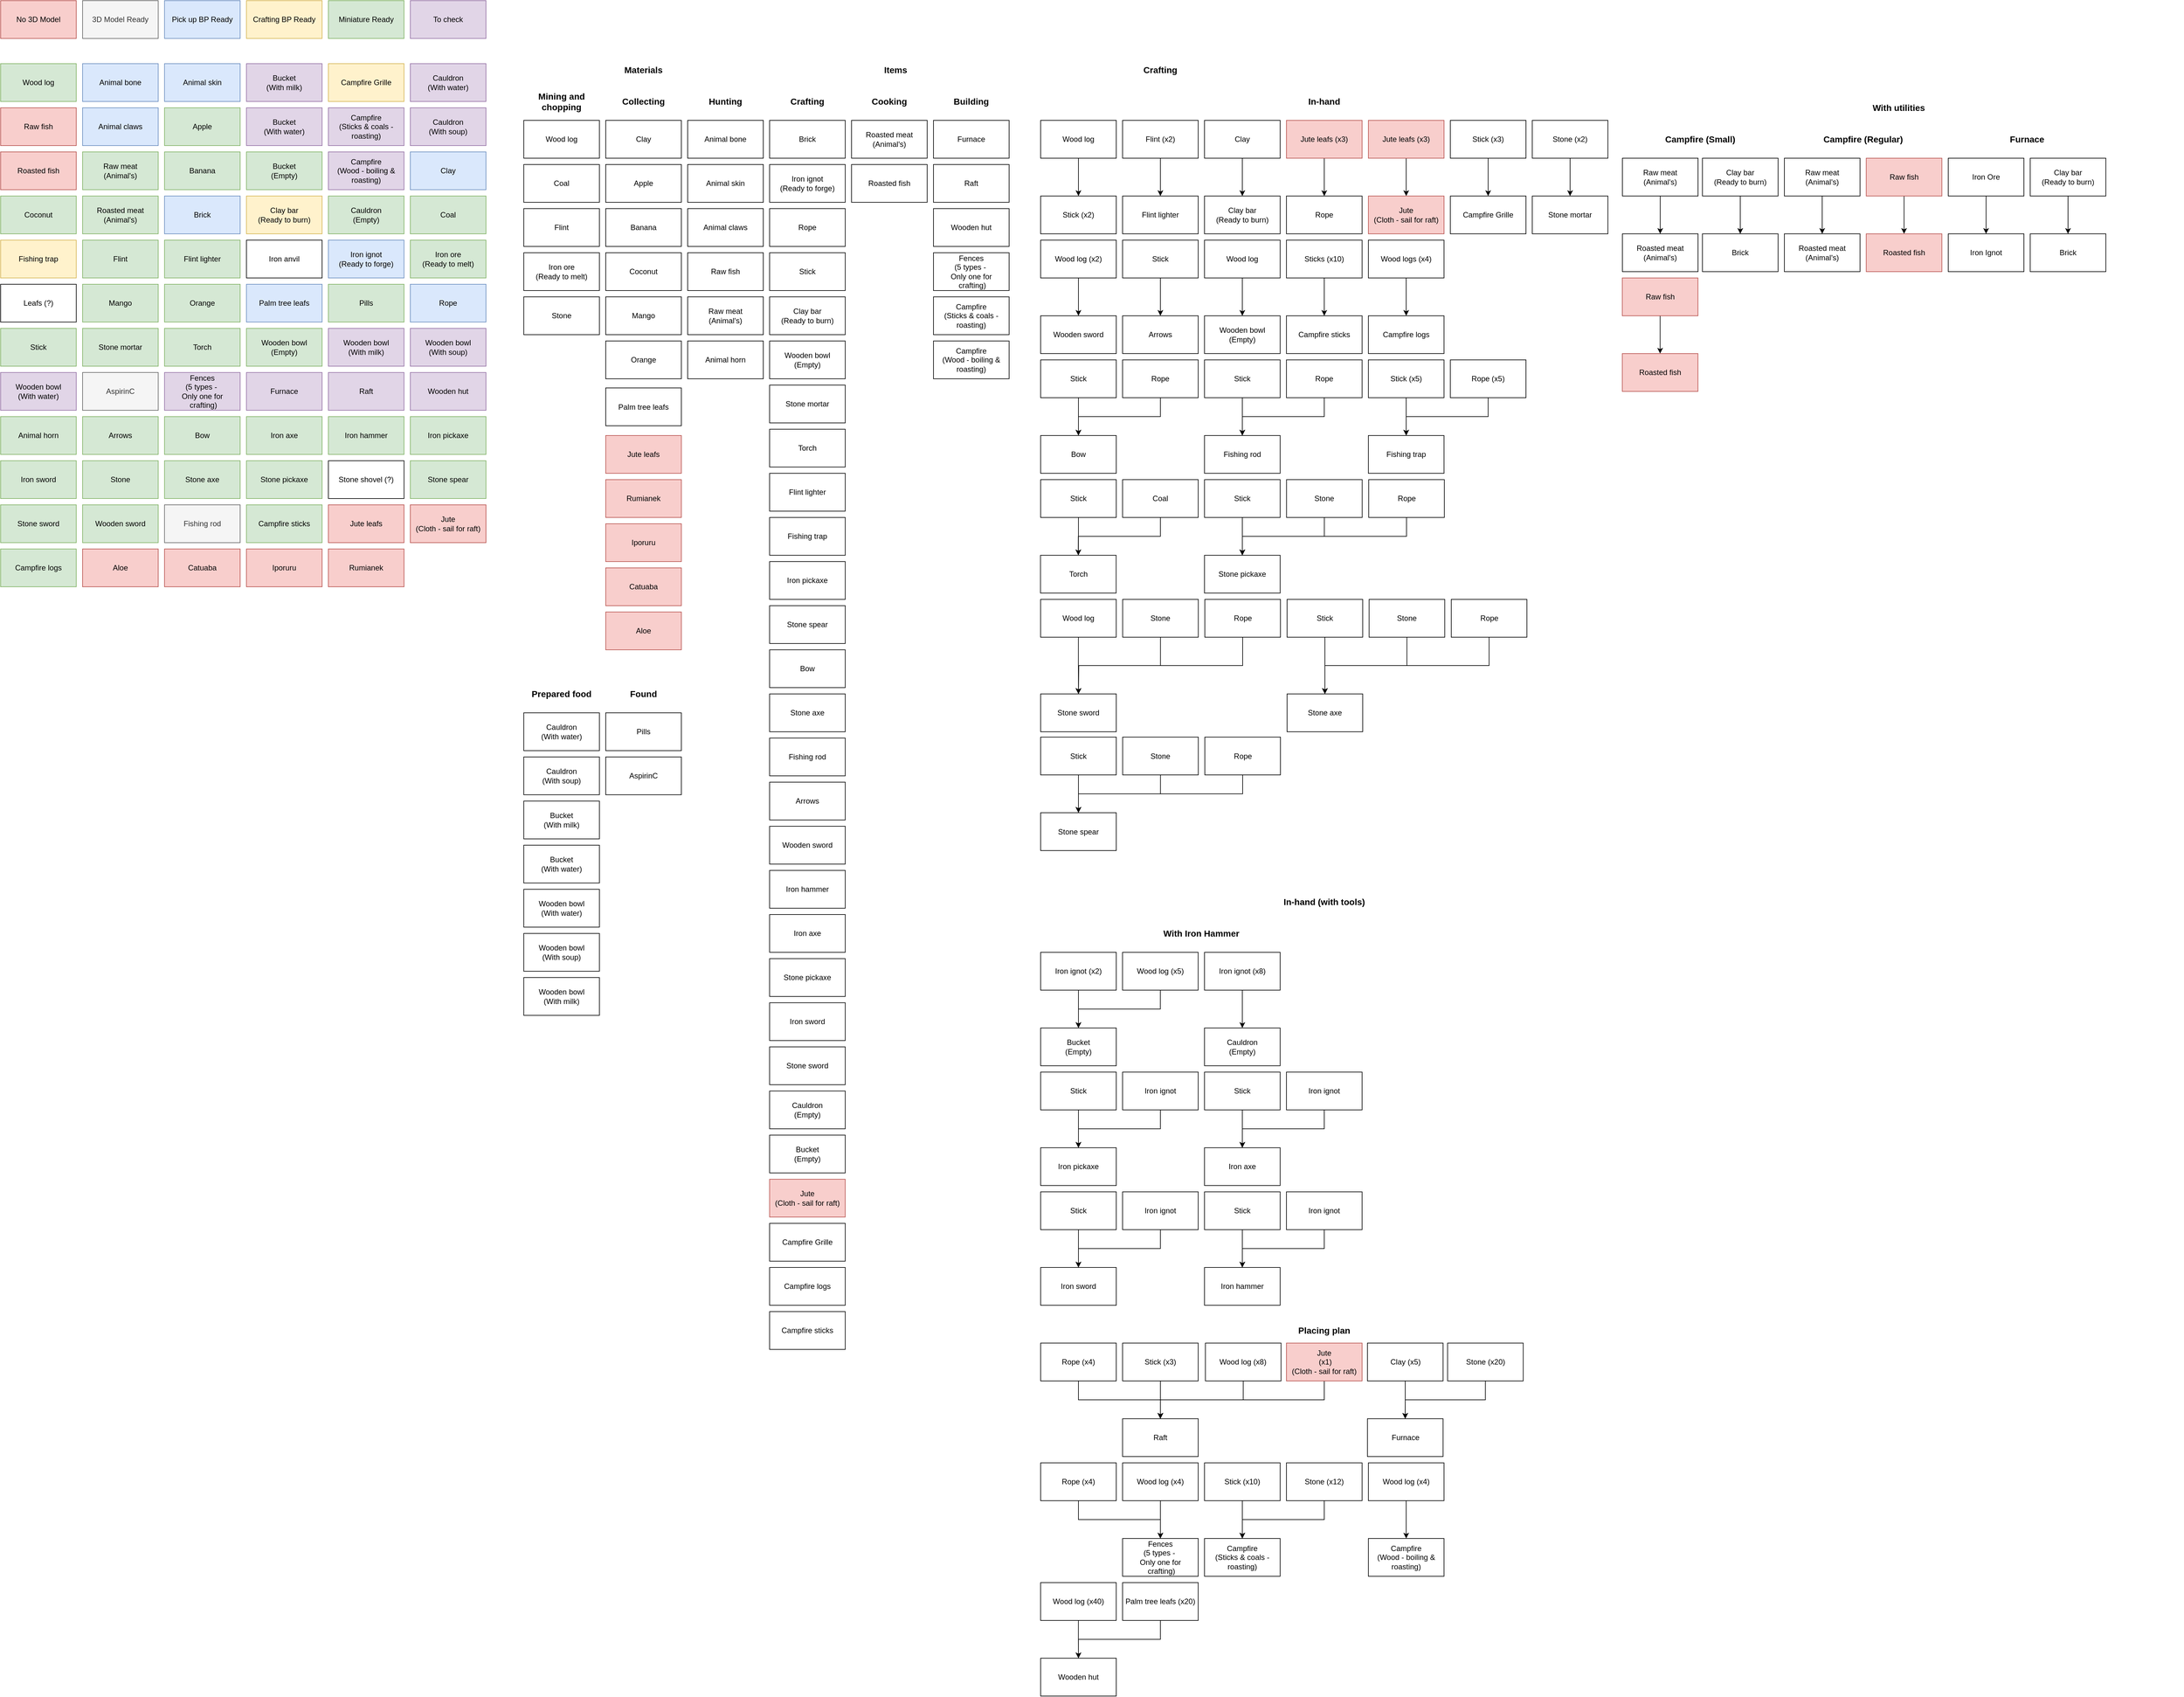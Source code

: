 <mxfile version="10.6.3" type="device"><diagram id="lCh-DArqjuSLy6WcerM8" name="Ingame items"><mxGraphModel dx="1640" dy="2070" grid="1" gridSize="10" guides="1" tooltips="1" connect="1" arrows="1" fold="1" page="1" pageScale="1" pageWidth="827" pageHeight="1169" math="0" shadow="0"><root><mxCell id="0"/><mxCell id="1" parent="0"/><mxCell id="aYhYEtU6Faz3Jj8YWcbF-1" value="Wood log" style="rounded=0;whiteSpace=wrap;html=1;fillColor=#d5e8d4;strokeColor=#82b366;" parent="1" vertex="1"><mxGeometry x="10" y="10" width="120" height="60" as="geometry"/></mxCell><mxCell id="aYhYEtU6Faz3Jj8YWcbF-2" value="Raw fish&lt;br&gt;" style="rounded=0;whiteSpace=wrap;html=1;fillColor=#f8cecc;strokeColor=#b85450;" parent="1" vertex="1"><mxGeometry x="10" y="80" width="120" height="60" as="geometry"/></mxCell><mxCell id="aYhYEtU6Faz3Jj8YWcbF-3" value="Roasted fish&lt;br&gt;" style="rounded=0;whiteSpace=wrap;html=1;fillColor=#f8cecc;strokeColor=#b85450;" parent="1" vertex="1"><mxGeometry x="10" y="150" width="120" height="60" as="geometry"/></mxCell><mxCell id="aYhYEtU6Faz3Jj8YWcbF-4" value="Animal bone" style="rounded=0;whiteSpace=wrap;html=1;fillColor=#dae8fc;strokeColor=#6c8ebf;" parent="1" vertex="1"><mxGeometry x="140" y="10" width="120" height="60" as="geometry"/></mxCell><mxCell id="aYhYEtU6Faz3Jj8YWcbF-5" value="Animal claws" style="rounded=0;whiteSpace=wrap;html=1;fillColor=#dae8fc;strokeColor=#6c8ebf;" parent="1" vertex="1"><mxGeometry x="140" y="80" width="120" height="60" as="geometry"/></mxCell><mxCell id="aYhYEtU6Faz3Jj8YWcbF-6" value="Raw meat&lt;br&gt;(Animal's)&lt;br&gt;" style="rounded=0;whiteSpace=wrap;html=1;fillColor=#d5e8d4;strokeColor=#82b366;" parent="1" vertex="1"><mxGeometry x="140" y="150" width="120" height="60" as="geometry"/></mxCell><mxCell id="aYhYEtU6Faz3Jj8YWcbF-7" value="Roasted meat&lt;br&gt;(Animal's)&lt;br&gt;" style="rounded=0;whiteSpace=wrap;html=1;fillColor=#d5e8d4;strokeColor=#82b366;" parent="1" vertex="1"><mxGeometry x="140" y="220" width="120" height="60" as="geometry"/></mxCell><mxCell id="aYhYEtU6Faz3Jj8YWcbF-8" value="Animal skin" style="rounded=0;whiteSpace=wrap;html=1;fillColor=#dae8fc;strokeColor=#6c8ebf;" parent="1" vertex="1"><mxGeometry x="270" y="10" width="120" height="60" as="geometry"/></mxCell><mxCell id="aYhYEtU6Faz3Jj8YWcbF-9" value="Apple&lt;br&gt;" style="rounded=0;whiteSpace=wrap;html=1;fillColor=#d5e8d4;strokeColor=#82b366;" parent="1" vertex="1"><mxGeometry x="270" y="80" width="120" height="60" as="geometry"/></mxCell><mxCell id="aYhYEtU6Faz3Jj8YWcbF-10" value="Banana&lt;br&gt;" style="rounded=0;whiteSpace=wrap;html=1;fillColor=#d5e8d4;strokeColor=#82b366;" parent="1" vertex="1"><mxGeometry x="270" y="150" width="120" height="60" as="geometry"/></mxCell><mxCell id="aYhYEtU6Faz3Jj8YWcbF-11" value="Brick&lt;br&gt;" style="rounded=0;whiteSpace=wrap;html=1;fillColor=#dae8fc;strokeColor=#6c8ebf;" parent="1" vertex="1"><mxGeometry x="270" y="220" width="120" height="60" as="geometry"/></mxCell><mxCell id="aYhYEtU6Faz3Jj8YWcbF-12" value="Clay bar&lt;br&gt;(Ready to burn)&lt;br&gt;" style="rounded=0;whiteSpace=wrap;html=1;fillColor=#fff2cc;strokeColor=#d6b656;" parent="1" vertex="1"><mxGeometry x="400" y="220" width="120" height="60" as="geometry"/></mxCell><mxCell id="aYhYEtU6Faz3Jj8YWcbF-13" value="Bucket&lt;br&gt;(Empty)&lt;br&gt;" style="rounded=0;whiteSpace=wrap;html=1;fillColor=#d5e8d4;strokeColor=#82b366;" parent="1" vertex="1"><mxGeometry x="400" y="150" width="120" height="60" as="geometry"/></mxCell><mxCell id="aYhYEtU6Faz3Jj8YWcbF-14" value="Bucket&lt;br&gt;(With water)&lt;br&gt;" style="rounded=0;whiteSpace=wrap;html=1;fillColor=#e1d5e7;strokeColor=#9673a6;" parent="1" vertex="1"><mxGeometry x="400" y="80" width="120" height="60" as="geometry"/></mxCell><mxCell id="aYhYEtU6Faz3Jj8YWcbF-15" value="Bucket&lt;br&gt;(With milk)&lt;br&gt;" style="rounded=0;whiteSpace=wrap;html=1;fillColor=#e1d5e7;strokeColor=#9673a6;" parent="1" vertex="1"><mxGeometry x="400" y="10" width="120" height="60" as="geometry"/></mxCell><mxCell id="aYhYEtU6Faz3Jj8YWcbF-17" value="Campfire&lt;br&gt;(Sticks &amp;amp; coals - roasting)&lt;br&gt;" style="rounded=0;whiteSpace=wrap;html=1;fillColor=#e1d5e7;strokeColor=#9673a6;" parent="1" vertex="1"><mxGeometry x="530" y="80" width="120" height="60" as="geometry"/></mxCell><mxCell id="aYhYEtU6Faz3Jj8YWcbF-18" value="Campfire&lt;br&gt;(Wood - boiling &amp;amp; roasting)&lt;br&gt;" style="rounded=0;whiteSpace=wrap;html=1;fillColor=#e1d5e7;strokeColor=#9673a6;" parent="1" vertex="1"><mxGeometry x="530" y="150" width="120" height="60" as="geometry"/></mxCell><mxCell id="aYhYEtU6Faz3Jj8YWcbF-19" value="Cauldron&lt;br&gt;(Empty)&lt;br&gt;" style="rounded=0;whiteSpace=wrap;html=1;fillColor=#d5e8d4;strokeColor=#82b366;" parent="1" vertex="1"><mxGeometry x="530" y="220" width="120" height="60" as="geometry"/></mxCell><mxCell id="aYhYEtU6Faz3Jj8YWcbF-20" value="Cauldron&lt;br&gt;(With soup)&lt;br&gt;" style="rounded=0;whiteSpace=wrap;html=1;fillColor=#e1d5e7;strokeColor=#9673a6;" parent="1" vertex="1"><mxGeometry x="660" y="80" width="120" height="60" as="geometry"/></mxCell><mxCell id="aYhYEtU6Faz3Jj8YWcbF-21" value="Cauldron&lt;br&gt;(With water)&lt;br&gt;" style="rounded=0;whiteSpace=wrap;html=1;fillColor=#e1d5e7;strokeColor=#9673a6;" parent="1" vertex="1"><mxGeometry x="660" y="10" width="120" height="60" as="geometry"/></mxCell><mxCell id="aYhYEtU6Faz3Jj8YWcbF-22" value="Clay&lt;br&gt;" style="rounded=0;whiteSpace=wrap;html=1;fillColor=#dae8fc;strokeColor=#6c8ebf;" parent="1" vertex="1"><mxGeometry x="660" y="150" width="120" height="60" as="geometry"/></mxCell><mxCell id="aYhYEtU6Faz3Jj8YWcbF-23" value="Coal&lt;br&gt;" style="rounded=0;whiteSpace=wrap;html=1;fillColor=#d5e8d4;strokeColor=#82b366;" parent="1" vertex="1"><mxGeometry x="660" y="220" width="120" height="60" as="geometry"/></mxCell><mxCell id="aYhYEtU6Faz3Jj8YWcbF-24" value="Coconut&lt;br&gt;" style="rounded=0;whiteSpace=wrap;html=1;fillColor=#d5e8d4;strokeColor=#82b366;" parent="1" vertex="1"><mxGeometry x="10" y="220" width="120" height="60" as="geometry"/></mxCell><mxCell id="aYhYEtU6Faz3Jj8YWcbF-25" value="Fishing trap&lt;br&gt;" style="rounded=0;whiteSpace=wrap;html=1;fillColor=#fff2cc;strokeColor=#d6b656;" parent="1" vertex="1"><mxGeometry x="10" y="290" width="120" height="60" as="geometry"/></mxCell><mxCell id="aYhYEtU6Faz3Jj8YWcbF-26" value="Flint&lt;br&gt;" style="rounded=0;whiteSpace=wrap;html=1;fillColor=#d5e8d4;strokeColor=#82b366;" parent="1" vertex="1"><mxGeometry x="140" y="290" width="120" height="60" as="geometry"/></mxCell><mxCell id="aYhYEtU6Faz3Jj8YWcbF-27" value="Flint lighter&lt;br&gt;" style="rounded=0;whiteSpace=wrap;html=1;fillColor=#d5e8d4;strokeColor=#82b366;" parent="1" vertex="1"><mxGeometry x="270" y="290" width="120" height="60" as="geometry"/></mxCell><mxCell id="aYhYEtU6Faz3Jj8YWcbF-28" value="Iron anvil&lt;br&gt;" style="rounded=0;whiteSpace=wrap;html=1;" parent="1" vertex="1"><mxGeometry x="400" y="290" width="120" height="60" as="geometry"/></mxCell><mxCell id="aYhYEtU6Faz3Jj8YWcbF-29" value="Iron ignot&lt;br&gt;(Ready to forge)&lt;br&gt;" style="rounded=0;whiteSpace=wrap;html=1;fillColor=#dae8fc;strokeColor=#6c8ebf;" parent="1" vertex="1"><mxGeometry x="530" y="290" width="120" height="60" as="geometry"/></mxCell><mxCell id="aYhYEtU6Faz3Jj8YWcbF-30" value="Iron ore&lt;br&gt;(Ready to melt)&lt;br&gt;" style="rounded=0;whiteSpace=wrap;html=1;fillColor=#d5e8d4;strokeColor=#82b366;" parent="1" vertex="1"><mxGeometry x="660" y="290" width="120" height="60" as="geometry"/></mxCell><mxCell id="aYhYEtU6Faz3Jj8YWcbF-31" value="Leafs (?)&lt;br&gt;" style="rounded=0;whiteSpace=wrap;html=1;" parent="1" vertex="1"><mxGeometry x="10" y="360" width="120" height="60" as="geometry"/></mxCell><mxCell id="aYhYEtU6Faz3Jj8YWcbF-32" value="Mango&lt;br&gt;" style="rounded=0;whiteSpace=wrap;html=1;fillColor=#d5e8d4;strokeColor=#82b366;" parent="1" vertex="1"><mxGeometry x="140" y="360" width="120" height="60" as="geometry"/></mxCell><mxCell id="aYhYEtU6Faz3Jj8YWcbF-33" value="Orange&lt;br&gt;" style="rounded=0;whiteSpace=wrap;html=1;fillColor=#d5e8d4;strokeColor=#82b366;" parent="1" vertex="1"><mxGeometry x="270" y="360" width="120" height="60" as="geometry"/></mxCell><mxCell id="aYhYEtU6Faz3Jj8YWcbF-34" value="Palm tree leafs&lt;br&gt;" style="rounded=0;whiteSpace=wrap;html=1;fillColor=#dae8fc;strokeColor=#6c8ebf;" parent="1" vertex="1"><mxGeometry x="400" y="360" width="120" height="60" as="geometry"/></mxCell><mxCell id="aYhYEtU6Faz3Jj8YWcbF-35" value="Pills&lt;br&gt;" style="rounded=0;whiteSpace=wrap;html=1;fillColor=#d5e8d4;strokeColor=#82b366;" parent="1" vertex="1"><mxGeometry x="530" y="360" width="120" height="60" as="geometry"/></mxCell><mxCell id="aYhYEtU6Faz3Jj8YWcbF-36" value="Rope&lt;br&gt;" style="rounded=0;whiteSpace=wrap;html=1;fillColor=#dae8fc;strokeColor=#6c8ebf;" parent="1" vertex="1"><mxGeometry x="660" y="360" width="120" height="60" as="geometry"/></mxCell><mxCell id="aYhYEtU6Faz3Jj8YWcbF-37" value="Stick&lt;br&gt;" style="rounded=0;whiteSpace=wrap;html=1;fillColor=#d5e8d4;strokeColor=#82b366;" parent="1" vertex="1"><mxGeometry x="10" y="430" width="120" height="60" as="geometry"/></mxCell><mxCell id="aYhYEtU6Faz3Jj8YWcbF-38" value="Stone mortar&lt;br&gt;" style="rounded=0;whiteSpace=wrap;html=1;fillColor=#d5e8d4;strokeColor=#82b366;" parent="1" vertex="1"><mxGeometry x="140" y="430" width="120" height="60" as="geometry"/></mxCell><mxCell id="aYhYEtU6Faz3Jj8YWcbF-39" value="Torch&lt;br&gt;" style="rounded=0;whiteSpace=wrap;html=1;fillColor=#d5e8d4;strokeColor=#82b366;" parent="1" vertex="1"><mxGeometry x="270" y="430" width="120" height="60" as="geometry"/></mxCell><mxCell id="aYhYEtU6Faz3Jj8YWcbF-40" value="Wooden bowl&lt;br&gt;(Empty)&lt;br&gt;" style="rounded=0;whiteSpace=wrap;html=1;fillColor=#d5e8d4;strokeColor=#82b366;" parent="1" vertex="1"><mxGeometry x="400" y="430" width="120" height="60" as="geometry"/></mxCell><mxCell id="aYhYEtU6Faz3Jj8YWcbF-41" value="Wooden bowl&lt;br&gt;(With soup)&lt;br&gt;" style="rounded=0;whiteSpace=wrap;html=1;fillColor=#e1d5e7;strokeColor=#9673a6;" parent="1" vertex="1"><mxGeometry x="660" y="430" width="120" height="60" as="geometry"/></mxCell><mxCell id="aYhYEtU6Faz3Jj8YWcbF-42" value="Wooden bowl&lt;br&gt;(With milk)&lt;br&gt;" style="rounded=0;whiteSpace=wrap;html=1;fillColor=#e1d5e7;strokeColor=#9673a6;" parent="1" vertex="1"><mxGeometry x="530" y="430" width="120" height="60" as="geometry"/></mxCell><mxCell id="aYhYEtU6Faz3Jj8YWcbF-43" value="Wooden bowl&lt;br&gt;(With water)&lt;br&gt;" style="rounded=0;whiteSpace=wrap;html=1;fillColor=#e1d5e7;strokeColor=#9673a6;" parent="1" vertex="1"><mxGeometry x="10" y="500" width="120" height="60" as="geometry"/></mxCell><mxCell id="aYhYEtU6Faz3Jj8YWcbF-45" value="Fences&lt;br&gt;(5 types -&amp;nbsp;&lt;br&gt;Only one for&lt;br&gt;&amp;nbsp;crafting)&lt;br&gt;" style="rounded=0;whiteSpace=wrap;html=1;fillColor=#e1d5e7;strokeColor=#9673a6;" parent="1" vertex="1"><mxGeometry x="270" y="500" width="120" height="60" as="geometry"/></mxCell><mxCell id="aYhYEtU6Faz3Jj8YWcbF-46" value="Furnace&lt;br&gt;" style="rounded=0;whiteSpace=wrap;html=1;fillColor=#e1d5e7;strokeColor=#9673a6;" parent="1" vertex="1"><mxGeometry x="400" y="500" width="120" height="60" as="geometry"/></mxCell><mxCell id="aYhYEtU6Faz3Jj8YWcbF-47" value="Raft&lt;br&gt;" style="rounded=0;whiteSpace=wrap;html=1;fillColor=#e1d5e7;strokeColor=#9673a6;" parent="1" vertex="1"><mxGeometry x="530" y="500" width="120" height="60" as="geometry"/></mxCell><mxCell id="aYhYEtU6Faz3Jj8YWcbF-48" value="Wooden hut&lt;br&gt;" style="rounded=0;whiteSpace=wrap;html=1;fillColor=#e1d5e7;strokeColor=#9673a6;" parent="1" vertex="1"><mxGeometry x="660" y="500" width="120" height="60" as="geometry"/></mxCell><mxCell id="aYhYEtU6Faz3Jj8YWcbF-49" value="Animal horn&lt;br&gt;" style="rounded=0;whiteSpace=wrap;html=1;fillColor=#d5e8d4;strokeColor=#82b366;" parent="1" vertex="1"><mxGeometry x="10" y="570" width="120" height="60" as="geometry"/></mxCell><mxCell id="aYhYEtU6Faz3Jj8YWcbF-50" value="Arrows&lt;br&gt;" style="rounded=0;whiteSpace=wrap;html=1;fillColor=#d5e8d4;strokeColor=#82b366;" parent="1" vertex="1"><mxGeometry x="140" y="570" width="120" height="60" as="geometry"/></mxCell><mxCell id="aYhYEtU6Faz3Jj8YWcbF-51" value="Bow&lt;br&gt;" style="rounded=0;whiteSpace=wrap;html=1;fillColor=#d5e8d4;strokeColor=#82b366;" parent="1" vertex="1"><mxGeometry x="270" y="570" width="120" height="60" as="geometry"/></mxCell><mxCell id="aYhYEtU6Faz3Jj8YWcbF-52" value="Iron axe&lt;br&gt;" style="rounded=0;whiteSpace=wrap;html=1;fillColor=#d5e8d4;strokeColor=#82b366;" parent="1" vertex="1"><mxGeometry x="400" y="570" width="120" height="60" as="geometry"/></mxCell><mxCell id="aYhYEtU6Faz3Jj8YWcbF-53" value="Iron hammer&lt;br&gt;" style="rounded=0;whiteSpace=wrap;html=1;fillColor=#d5e8d4;strokeColor=#82b366;" parent="1" vertex="1"><mxGeometry x="530" y="570" width="120" height="60" as="geometry"/></mxCell><mxCell id="aYhYEtU6Faz3Jj8YWcbF-54" value="Iron pickaxe&lt;br&gt;" style="rounded=0;whiteSpace=wrap;html=1;fillColor=#d5e8d4;strokeColor=#82b366;" parent="1" vertex="1"><mxGeometry x="660" y="570" width="120" height="60" as="geometry"/></mxCell><mxCell id="aYhYEtU6Faz3Jj8YWcbF-55" value="Iron sword&lt;br&gt;" style="rounded=0;whiteSpace=wrap;html=1;fillColor=#d5e8d4;strokeColor=#82b366;" parent="1" vertex="1"><mxGeometry x="10" y="640" width="120" height="60" as="geometry"/></mxCell><mxCell id="aYhYEtU6Faz3Jj8YWcbF-56" value="Stone&lt;br&gt;" style="rounded=0;whiteSpace=wrap;html=1;fillColor=#d5e8d4;strokeColor=#82b366;" parent="1" vertex="1"><mxGeometry x="140" y="640" width="120" height="60" as="geometry"/></mxCell><mxCell id="aYhYEtU6Faz3Jj8YWcbF-57" value="Stone axe&lt;br&gt;" style="rounded=0;whiteSpace=wrap;html=1;fillColor=#d5e8d4;strokeColor=#82b366;" parent="1" vertex="1"><mxGeometry x="270" y="640" width="120" height="60" as="geometry"/></mxCell><mxCell id="aYhYEtU6Faz3Jj8YWcbF-58" value="Stone pickaxe&lt;br&gt;" style="rounded=0;whiteSpace=wrap;html=1;fillColor=#d5e8d4;strokeColor=#82b366;" parent="1" vertex="1"><mxGeometry x="400" y="640" width="120" height="60" as="geometry"/></mxCell><mxCell id="aYhYEtU6Faz3Jj8YWcbF-60" value="Stone shovel (?)&lt;br&gt;" style="rounded=0;whiteSpace=wrap;html=1;" parent="1" vertex="1"><mxGeometry x="530" y="640" width="120" height="60" as="geometry"/></mxCell><mxCell id="aYhYEtU6Faz3Jj8YWcbF-61" value="Stone spear&lt;br&gt;" style="rounded=0;whiteSpace=wrap;html=1;fillColor=#d5e8d4;strokeColor=#82b366;" parent="1" vertex="1"><mxGeometry x="660" y="640" width="120" height="60" as="geometry"/></mxCell><mxCell id="aYhYEtU6Faz3Jj8YWcbF-62" value="Stone sword&lt;br&gt;" style="rounded=0;whiteSpace=wrap;html=1;fillColor=#d5e8d4;strokeColor=#82b366;" parent="1" vertex="1"><mxGeometry x="10" y="710" width="120" height="60" as="geometry"/></mxCell><mxCell id="aYhYEtU6Faz3Jj8YWcbF-63" value="Wooden sword&lt;br&gt;" style="rounded=0;whiteSpace=wrap;html=1;fillColor=#d5e8d4;strokeColor=#82b366;" parent="1" vertex="1"><mxGeometry x="140" y="710" width="120" height="60" as="geometry"/></mxCell><mxCell id="aYhYEtU6Faz3Jj8YWcbF-64" value="Fishing rod&lt;br&gt;" style="rounded=0;whiteSpace=wrap;html=1;fillColor=#f5f5f5;strokeColor=#666666;fontColor=#333333;" parent="1" vertex="1"><mxGeometry x="270" y="710" width="120" height="60" as="geometry"/></mxCell><mxCell id="aYhYEtU6Faz3Jj8YWcbF-65" value="AspirinC&lt;br&gt;" style="rounded=0;whiteSpace=wrap;html=1;fillColor=#f5f5f5;strokeColor=#666666;fontColor=#333333;" parent="1" vertex="1"><mxGeometry x="140" y="500" width="120" height="60" as="geometry"/></mxCell><mxCell id="aYhYEtU6Faz3Jj8YWcbF-66" value="Materials" style="text;html=1;strokeColor=none;fillColor=none;align=center;verticalAlign=middle;whiteSpace=wrap;rounded=0;fontStyle=1;fontSize=14;" parent="1" vertex="1"><mxGeometry x="840" width="380" height="40" as="geometry"/></mxCell><mxCell id="aYhYEtU6Faz3Jj8YWcbF-67" value="Wood log" style="rounded=0;whiteSpace=wrap;html=1;" parent="1" vertex="1"><mxGeometry x="840" y="100" width="120" height="60" as="geometry"/></mxCell><mxCell id="aYhYEtU6Faz3Jj8YWcbF-68" value="Animal bone" style="rounded=0;whiteSpace=wrap;html=1;" parent="1" vertex="1"><mxGeometry x="1100" y="100" width="120" height="60" as="geometry"/></mxCell><mxCell id="aYhYEtU6Faz3Jj8YWcbF-69" value="Animal skin" style="rounded=0;whiteSpace=wrap;html=1;" parent="1" vertex="1"><mxGeometry x="1100" y="170" width="120" height="60" as="geometry"/></mxCell><mxCell id="aYhYEtU6Faz3Jj8YWcbF-70" value="Animal claws" style="rounded=0;whiteSpace=wrap;html=1;" parent="1" vertex="1"><mxGeometry x="1100" y="240" width="120" height="60" as="geometry"/></mxCell><mxCell id="aYhYEtU6Faz3Jj8YWcbF-71" value="Apple&lt;br&gt;" style="rounded=0;whiteSpace=wrap;html=1;" parent="1" vertex="1"><mxGeometry x="970" y="170" width="120" height="60" as="geometry"/></mxCell><mxCell id="aYhYEtU6Faz3Jj8YWcbF-72" value="Clay&lt;br&gt;" style="rounded=0;whiteSpace=wrap;html=1;" parent="1" vertex="1"><mxGeometry x="970" y="100" width="120" height="60" as="geometry"/></mxCell><mxCell id="aYhYEtU6Faz3Jj8YWcbF-73" value="Brick&lt;br&gt;" style="rounded=0;whiteSpace=wrap;html=1;" parent="1" vertex="1"><mxGeometry x="1230" y="100" width="120" height="60" as="geometry"/></mxCell><mxCell id="aYhYEtU6Faz3Jj8YWcbF-74" value="Coal&lt;br&gt;" style="rounded=0;whiteSpace=wrap;html=1;" parent="1" vertex="1"><mxGeometry x="840" y="170" width="120" height="60" as="geometry"/></mxCell><mxCell id="aYhYEtU6Faz3Jj8YWcbF-75" value="Flint&lt;br&gt;" style="rounded=0;whiteSpace=wrap;html=1;" parent="1" vertex="1"><mxGeometry x="840" y="240" width="120" height="60" as="geometry"/></mxCell><mxCell id="aYhYEtU6Faz3Jj8YWcbF-76" value="Iron ore&lt;br&gt;(Ready to melt)&lt;br&gt;" style="rounded=0;whiteSpace=wrap;html=1;" parent="1" vertex="1"><mxGeometry x="840" y="310" width="120" height="60" as="geometry"/></mxCell><mxCell id="aYhYEtU6Faz3Jj8YWcbF-77" value="Palm tree leafs&lt;br&gt;" style="rounded=0;whiteSpace=wrap;html=1;" parent="1" vertex="1"><mxGeometry x="970" y="524.5" width="120" height="60" as="geometry"/></mxCell><mxCell id="aYhYEtU6Faz3Jj8YWcbF-78" value="Mining and chopping" style="text;html=1;strokeColor=none;fillColor=none;align=center;verticalAlign=middle;whiteSpace=wrap;rounded=0;fontStyle=1;fontSize=14;" parent="1" vertex="1"><mxGeometry x="840" y="50" width="120" height="40" as="geometry"/></mxCell><mxCell id="aYhYEtU6Faz3Jj8YWcbF-79" value="Collecting" style="text;html=1;strokeColor=none;fillColor=none;align=center;verticalAlign=middle;whiteSpace=wrap;rounded=0;fontStyle=1;fontSize=14;" parent="1" vertex="1"><mxGeometry x="970" y="50" width="120" height="40" as="geometry"/></mxCell><mxCell id="aYhYEtU6Faz3Jj8YWcbF-80" value="Hunting" style="text;html=1;strokeColor=none;fillColor=none;align=center;verticalAlign=middle;whiteSpace=wrap;rounded=0;fontStyle=1;fontSize=14;" parent="1" vertex="1"><mxGeometry x="1100" y="50" width="120" height="40" as="geometry"/></mxCell><mxCell id="aYhYEtU6Faz3Jj8YWcbF-81" value="Banana&lt;br&gt;" style="rounded=0;whiteSpace=wrap;html=1;" parent="1" vertex="1"><mxGeometry x="970" y="240" width="120" height="60" as="geometry"/></mxCell><mxCell id="aYhYEtU6Faz3Jj8YWcbF-82" value="Raw fish&lt;br&gt;" style="rounded=0;whiteSpace=wrap;html=1;" parent="1" vertex="1"><mxGeometry x="1100" y="310" width="120" height="60" as="geometry"/></mxCell><mxCell id="aYhYEtU6Faz3Jj8YWcbF-83" value="Coconut&lt;br&gt;" style="rounded=0;whiteSpace=wrap;html=1;" parent="1" vertex="1"><mxGeometry x="970" y="310" width="120" height="60" as="geometry"/></mxCell><mxCell id="aYhYEtU6Faz3Jj8YWcbF-84" value="Mango&lt;br&gt;" style="rounded=0;whiteSpace=wrap;html=1;" parent="1" vertex="1"><mxGeometry x="970" y="380" width="120" height="60" as="geometry"/></mxCell><mxCell id="aYhYEtU6Faz3Jj8YWcbF-85" value="Orange&lt;br&gt;" style="rounded=0;whiteSpace=wrap;html=1;" parent="1" vertex="1"><mxGeometry x="970" y="450" width="120" height="60" as="geometry"/></mxCell><mxCell id="aYhYEtU6Faz3Jj8YWcbF-86" value="Stick&lt;br&gt;" style="rounded=0;whiteSpace=wrap;html=1;" parent="1" vertex="1"><mxGeometry x="1230" y="310" width="120" height="60" as="geometry"/></mxCell><mxCell id="aYhYEtU6Faz3Jj8YWcbF-87" value="Crafting" style="text;html=1;strokeColor=none;fillColor=none;align=center;verticalAlign=middle;whiteSpace=wrap;rounded=0;fontStyle=1;fontSize=14;" parent="1" vertex="1"><mxGeometry x="1230" y="50" width="120" height="40" as="geometry"/></mxCell><mxCell id="aYhYEtU6Faz3Jj8YWcbF-88" value="Iron ignot&lt;br&gt;(Ready to forge)&lt;br&gt;" style="rounded=0;whiteSpace=wrap;html=1;" parent="1" vertex="1"><mxGeometry x="1230" y="170" width="120" height="60" as="geometry"/></mxCell><mxCell id="aYhYEtU6Faz3Jj8YWcbF-89" value="Rope&lt;br&gt;" style="rounded=0;whiteSpace=wrap;html=1;" parent="1" vertex="1"><mxGeometry x="1230" y="240" width="120" height="60" as="geometry"/></mxCell><mxCell id="aYhYEtU6Faz3Jj8YWcbF-90" value="Items" style="text;html=1;strokeColor=none;fillColor=none;align=center;verticalAlign=middle;whiteSpace=wrap;rounded=0;fontStyle=1;fontSize=14;" parent="1" vertex="1"><mxGeometry x="1240" width="380" height="40" as="geometry"/></mxCell><mxCell id="aYhYEtU6Faz3Jj8YWcbF-91" value="Raw meat&lt;br&gt;(Animal's)&lt;br&gt;" style="rounded=0;whiteSpace=wrap;html=1;" parent="1" vertex="1"><mxGeometry x="1100" y="380" width="120" height="60" as="geometry"/></mxCell><mxCell id="aYhYEtU6Faz3Jj8YWcbF-92" value="Clay bar&lt;br&gt;(Ready to burn)&lt;br&gt;" style="rounded=0;whiteSpace=wrap;html=1;" parent="1" vertex="1"><mxGeometry x="1230" y="380" width="120" height="60" as="geometry"/></mxCell><mxCell id="aYhYEtU6Faz3Jj8YWcbF-93" value="Wooden bowl&lt;br&gt;(Empty)&lt;br&gt;" style="rounded=0;whiteSpace=wrap;html=1;" parent="1" vertex="1"><mxGeometry x="1230" y="450" width="120" height="60" as="geometry"/></mxCell><mxCell id="aYhYEtU6Faz3Jj8YWcbF-94" value="Torch&lt;br&gt;" style="rounded=0;whiteSpace=wrap;html=1;" parent="1" vertex="1"><mxGeometry x="1230" y="590" width="120" height="60" as="geometry"/></mxCell><mxCell id="aYhYEtU6Faz3Jj8YWcbF-95" value="Stone mortar&lt;br&gt;" style="rounded=0;whiteSpace=wrap;html=1;" parent="1" vertex="1"><mxGeometry x="1230" y="520" width="120" height="60" as="geometry"/></mxCell><mxCell id="aYhYEtU6Faz3Jj8YWcbF-96" value="Flint lighter&lt;br&gt;" style="rounded=0;whiteSpace=wrap;html=1;" parent="1" vertex="1"><mxGeometry x="1230" y="660" width="120" height="60" as="geometry"/></mxCell><mxCell id="aYhYEtU6Faz3Jj8YWcbF-97" value="Fishing trap&lt;br&gt;" style="rounded=0;whiteSpace=wrap;html=1;" parent="1" vertex="1"><mxGeometry x="1230" y="730" width="120" height="60" as="geometry"/></mxCell><mxCell id="aYhYEtU6Faz3Jj8YWcbF-98" value="Cooking" style="text;html=1;strokeColor=none;fillColor=none;align=center;verticalAlign=middle;whiteSpace=wrap;rounded=0;fontStyle=1;fontSize=14;" parent="1" vertex="1"><mxGeometry x="1360" y="50" width="120" height="40" as="geometry"/></mxCell><mxCell id="aYhYEtU6Faz3Jj8YWcbF-99" value="Roasted meat&lt;br&gt;(Animal's)&lt;br&gt;" style="rounded=0;whiteSpace=wrap;html=1;" parent="1" vertex="1"><mxGeometry x="1360" y="100" width="120" height="60" as="geometry"/></mxCell><mxCell id="aYhYEtU6Faz3Jj8YWcbF-100" value="Roasted fish&lt;br&gt;" style="rounded=0;whiteSpace=wrap;html=1;" parent="1" vertex="1"><mxGeometry x="1360" y="170" width="120" height="60" as="geometry"/></mxCell><mxCell id="aYhYEtU6Faz3Jj8YWcbF-101" value="Furnace&lt;br&gt;" style="rounded=0;whiteSpace=wrap;html=1;" parent="1" vertex="1"><mxGeometry x="1490" y="100" width="120" height="60" as="geometry"/></mxCell><mxCell id="aYhYEtU6Faz3Jj8YWcbF-102" value="Raft&lt;br&gt;" style="rounded=0;whiteSpace=wrap;html=1;" parent="1" vertex="1"><mxGeometry x="1490" y="170" width="120" height="60" as="geometry"/></mxCell><mxCell id="aYhYEtU6Faz3Jj8YWcbF-103" value="Wooden hut&lt;br&gt;" style="rounded=0;whiteSpace=wrap;html=1;" parent="1" vertex="1"><mxGeometry x="1490" y="240" width="120" height="60" as="geometry"/></mxCell><mxCell id="aYhYEtU6Faz3Jj8YWcbF-104" value="Animal horn&lt;br&gt;" style="rounded=0;whiteSpace=wrap;html=1;" parent="1" vertex="1"><mxGeometry x="1100" y="450" width="120" height="60" as="geometry"/></mxCell><mxCell id="aYhYEtU6Faz3Jj8YWcbF-105" value="Building" style="text;html=1;strokeColor=none;fillColor=none;align=center;verticalAlign=middle;whiteSpace=wrap;rounded=0;fontStyle=1;fontSize=14;" parent="1" vertex="1"><mxGeometry x="1490" y="50" width="120" height="40" as="geometry"/></mxCell><mxCell id="aYhYEtU6Faz3Jj8YWcbF-106" value="Fences&lt;br&gt;(5 types -&amp;nbsp;&lt;br&gt;Only one for&lt;br&gt;&amp;nbsp;crafting)&lt;br&gt;" style="rounded=0;whiteSpace=wrap;html=1;" parent="1" vertex="1"><mxGeometry x="1490" y="310" width="120" height="60" as="geometry"/></mxCell><mxCell id="aYhYEtU6Faz3Jj8YWcbF-107" value="Arrows&lt;br&gt;" style="rounded=0;whiteSpace=wrap;html=1;" parent="1" vertex="1"><mxGeometry x="1230" y="1150" width="120" height="60" as="geometry"/></mxCell><mxCell id="aYhYEtU6Faz3Jj8YWcbF-108" value="Bow&lt;br&gt;" style="rounded=0;whiteSpace=wrap;html=1;" parent="1" vertex="1"><mxGeometry x="1230" y="940" width="120" height="60" as="geometry"/></mxCell><mxCell id="aYhYEtU6Faz3Jj8YWcbF-109" value="Iron axe&lt;br&gt;" style="rounded=0;whiteSpace=wrap;html=1;" parent="1" vertex="1"><mxGeometry x="1230" y="1360" width="120" height="60" as="geometry"/></mxCell><mxCell id="aYhYEtU6Faz3Jj8YWcbF-110" value="Iron hammer&lt;br&gt;" style="rounded=0;whiteSpace=wrap;html=1;" parent="1" vertex="1"><mxGeometry x="1230" y="1290" width="120" height="60" as="geometry"/></mxCell><mxCell id="aYhYEtU6Faz3Jj8YWcbF-111" value="Iron pickaxe&lt;br&gt;" style="rounded=0;whiteSpace=wrap;html=1;" parent="1" vertex="1"><mxGeometry x="1230" y="800" width="120" height="60" as="geometry"/></mxCell><mxCell id="aYhYEtU6Faz3Jj8YWcbF-112" value="Stone spear&lt;br&gt;" style="rounded=0;whiteSpace=wrap;html=1;" parent="1" vertex="1"><mxGeometry x="1230" y="870" width="120" height="60" as="geometry"/></mxCell><mxCell id="aYhYEtU6Faz3Jj8YWcbF-113" value="Stone pickaxe&lt;br&gt;" style="rounded=0;whiteSpace=wrap;html=1;" parent="1" vertex="1"><mxGeometry x="1230" y="1430" width="120" height="60" as="geometry"/></mxCell><mxCell id="aYhYEtU6Faz3Jj8YWcbF-114" value="Stone axe&lt;br&gt;" style="rounded=0;whiteSpace=wrap;html=1;" parent="1" vertex="1"><mxGeometry x="1230" y="1010" width="120" height="60" as="geometry"/></mxCell><mxCell id="aYhYEtU6Faz3Jj8YWcbF-115" value="Stone&lt;br&gt;" style="rounded=0;whiteSpace=wrap;html=1;" parent="1" vertex="1"><mxGeometry x="840" y="380" width="120" height="60" as="geometry"/></mxCell><mxCell id="aYhYEtU6Faz3Jj8YWcbF-116" value="Iron sword&lt;br&gt;" style="rounded=0;whiteSpace=wrap;html=1;" parent="1" vertex="1"><mxGeometry x="1230" y="1500" width="120" height="60" as="geometry"/></mxCell><mxCell id="aYhYEtU6Faz3Jj8YWcbF-117" value="Stone sword&lt;br&gt;" style="rounded=0;whiteSpace=wrap;html=1;" parent="1" vertex="1"><mxGeometry x="1230" y="1570" width="120" height="60" as="geometry"/></mxCell><mxCell id="aYhYEtU6Faz3Jj8YWcbF-118" value="Wooden sword&lt;br&gt;" style="rounded=0;whiteSpace=wrap;html=1;" parent="1" vertex="1"><mxGeometry x="1230" y="1220" width="120" height="60" as="geometry"/></mxCell><mxCell id="aYhYEtU6Faz3Jj8YWcbF-119" value="Fishing rod&lt;br&gt;" style="rounded=0;whiteSpace=wrap;html=1;" parent="1" vertex="1"><mxGeometry x="1230" y="1080" width="120" height="60" as="geometry"/></mxCell><mxCell id="aYhYEtU6Faz3Jj8YWcbF-120" value="Cauldron&lt;br&gt;(Empty)&lt;br&gt;" style="rounded=0;whiteSpace=wrap;html=1;" parent="1" vertex="1"><mxGeometry x="1230" y="1640" width="120" height="60" as="geometry"/></mxCell><mxCell id="aYhYEtU6Faz3Jj8YWcbF-121" value="Bucket&lt;br&gt;(Empty)&lt;br&gt;" style="rounded=0;whiteSpace=wrap;html=1;" parent="1" vertex="1"><mxGeometry x="1230" y="1710" width="120" height="60" as="geometry"/></mxCell><mxCell id="aYhYEtU6Faz3Jj8YWcbF-122" value="Campfire&lt;br&gt;(Sticks &amp;amp; coals - roasting)&lt;br&gt;" style="rounded=0;whiteSpace=wrap;html=1;" parent="1" vertex="1"><mxGeometry x="1490" y="380" width="120" height="60" as="geometry"/></mxCell><mxCell id="aYhYEtU6Faz3Jj8YWcbF-123" value="Campfire&lt;br&gt;(Wood - boiling &amp;amp; roasting)&lt;br&gt;" style="rounded=0;whiteSpace=wrap;html=1;" parent="1" vertex="1"><mxGeometry x="1490" y="450" width="120" height="60" as="geometry"/></mxCell><mxCell id="aYhYEtU6Faz3Jj8YWcbF-124" value="Found" style="text;html=1;strokeColor=none;fillColor=none;align=center;verticalAlign=middle;whiteSpace=wrap;rounded=0;fontStyle=1;fontSize=14;" parent="1" vertex="1"><mxGeometry x="970" y="990" width="120" height="40" as="geometry"/></mxCell><mxCell id="aYhYEtU6Faz3Jj8YWcbF-125" value="Pills&lt;br&gt;" style="rounded=0;whiteSpace=wrap;html=1;" parent="1" vertex="1"><mxGeometry x="970" y="1040" width="120" height="60" as="geometry"/></mxCell><mxCell id="aYhYEtU6Faz3Jj8YWcbF-126" value="AspirinC&lt;br&gt;" style="rounded=0;whiteSpace=wrap;html=1;" parent="1" vertex="1"><mxGeometry x="970" y="1110" width="120" height="60" as="geometry"/></mxCell><mxCell id="aYhYEtU6Faz3Jj8YWcbF-127" value="Crafting&lt;br&gt;" style="text;html=1;strokeColor=none;fillColor=none;align=center;verticalAlign=middle;whiteSpace=wrap;rounded=0;fontStyle=1;fontSize=14;" parent="1" vertex="1"><mxGeometry x="1660" width="380" height="40" as="geometry"/></mxCell><mxCell id="aYhYEtU6Faz3Jj8YWcbF-130" style="edgeStyle=orthogonalEdgeStyle;rounded=0;orthogonalLoop=1;jettySize=auto;html=1;exitX=0.5;exitY=1;exitDx=0;exitDy=0;entryX=0.5;entryY=0;entryDx=0;entryDy=0;fontSize=14;" parent="1" source="aYhYEtU6Faz3Jj8YWcbF-128" target="aYhYEtU6Faz3Jj8YWcbF-129" edge="1"><mxGeometry relative="1" as="geometry"/></mxCell><mxCell id="aYhYEtU6Faz3Jj8YWcbF-128" value="Wood log" style="rounded=0;whiteSpace=wrap;html=1;" parent="1" vertex="1"><mxGeometry x="1660" y="100" width="120" height="60" as="geometry"/></mxCell><mxCell id="aYhYEtU6Faz3Jj8YWcbF-129" value="Stick (x2)&lt;br&gt;" style="rounded=0;whiteSpace=wrap;html=1;" parent="1" vertex="1"><mxGeometry x="1660" y="220" width="120" height="60" as="geometry"/></mxCell><mxCell id="aYhYEtU6Faz3Jj8YWcbF-133" style="edgeStyle=orthogonalEdgeStyle;rounded=0;orthogonalLoop=1;jettySize=auto;html=1;exitX=0.5;exitY=1;exitDx=0;exitDy=0;entryX=0.5;entryY=0;entryDx=0;entryDy=0;fontSize=14;" parent="1" source="aYhYEtU6Faz3Jj8YWcbF-131" target="aYhYEtU6Faz3Jj8YWcbF-132" edge="1"><mxGeometry relative="1" as="geometry"/></mxCell><mxCell id="aYhYEtU6Faz3Jj8YWcbF-131" value="Flint (x2)&lt;br&gt;" style="rounded=0;whiteSpace=wrap;html=1;" parent="1" vertex="1"><mxGeometry x="1790" y="100" width="120" height="60" as="geometry"/></mxCell><mxCell id="aYhYEtU6Faz3Jj8YWcbF-132" value="Flint lighter&lt;br&gt;" style="rounded=0;whiteSpace=wrap;html=1;" parent="1" vertex="1"><mxGeometry x="1790" y="220" width="120" height="60" as="geometry"/></mxCell><mxCell id="aYhYEtU6Faz3Jj8YWcbF-139" style="edgeStyle=orthogonalEdgeStyle;rounded=0;orthogonalLoop=1;jettySize=auto;html=1;exitX=0.5;exitY=1;exitDx=0;exitDy=0;entryX=0.5;entryY=0;entryDx=0;entryDy=0;fontSize=14;" parent="1" source="aYhYEtU6Faz3Jj8YWcbF-137" target="aYhYEtU6Faz3Jj8YWcbF-138" edge="1"><mxGeometry relative="1" as="geometry"/></mxCell><mxCell id="aYhYEtU6Faz3Jj8YWcbF-137" value="Clay&lt;br&gt;" style="rounded=0;whiteSpace=wrap;html=1;" parent="1" vertex="1"><mxGeometry x="1920" y="100" width="120" height="60" as="geometry"/></mxCell><mxCell id="aYhYEtU6Faz3Jj8YWcbF-138" value="Clay bar&lt;br&gt;(Ready to burn)&lt;br&gt;" style="rounded=0;whiteSpace=wrap;html=1;" parent="1" vertex="1"><mxGeometry x="1920" y="220" width="120" height="60" as="geometry"/></mxCell><mxCell id="aYhYEtU6Faz3Jj8YWcbF-140" value="In-hand" style="text;html=1;strokeColor=none;fillColor=none;align=center;verticalAlign=middle;whiteSpace=wrap;rounded=0;fontStyle=1;fontSize=14;" parent="1" vertex="1"><mxGeometry x="1660" y="50" width="900" height="40" as="geometry"/></mxCell><mxCell id="aYhYEtU6Faz3Jj8YWcbF-141" value="Jute leafs&lt;br&gt;" style="rounded=0;whiteSpace=wrap;html=1;fillColor=#f8cecc;strokeColor=#b85450;" parent="1" vertex="1"><mxGeometry x="530" y="710" width="120" height="60" as="geometry"/></mxCell><mxCell id="aYhYEtU6Faz3Jj8YWcbF-142" value="Jute leafs&lt;br&gt;" style="rounded=0;whiteSpace=wrap;html=1;fillColor=#f8cecc;strokeColor=#b85450;" parent="1" vertex="1"><mxGeometry x="970" y="600" width="120" height="60" as="geometry"/></mxCell><mxCell id="aYhYEtU6Faz3Jj8YWcbF-145" style="edgeStyle=orthogonalEdgeStyle;rounded=0;orthogonalLoop=1;jettySize=auto;html=1;exitX=0.5;exitY=1;exitDx=0;exitDy=0;entryX=0.5;entryY=0;entryDx=0;entryDy=0;fontSize=14;" parent="1" source="aYhYEtU6Faz3Jj8YWcbF-143" target="aYhYEtU6Faz3Jj8YWcbF-144" edge="1"><mxGeometry relative="1" as="geometry"/></mxCell><mxCell id="aYhYEtU6Faz3Jj8YWcbF-143" value="Jute leafs (x3)&lt;br&gt;" style="rounded=0;whiteSpace=wrap;html=1;fillColor=#f8cecc;strokeColor=#b85450;" parent="1" vertex="1"><mxGeometry x="2050" y="100" width="120" height="60" as="geometry"/></mxCell><mxCell id="aYhYEtU6Faz3Jj8YWcbF-144" value="Rope&lt;br&gt;" style="rounded=0;whiteSpace=wrap;html=1;" parent="1" vertex="1"><mxGeometry x="2050" y="220" width="120" height="60" as="geometry"/></mxCell><mxCell id="aYhYEtU6Faz3Jj8YWcbF-150" style="edgeStyle=orthogonalEdgeStyle;rounded=0;orthogonalLoop=1;jettySize=auto;html=1;exitX=0.5;exitY=1;exitDx=0;exitDy=0;entryX=0.5;entryY=0;entryDx=0;entryDy=0;fontSize=14;" parent="1" source="aYhYEtU6Faz3Jj8YWcbF-146" target="aYhYEtU6Faz3Jj8YWcbF-149" edge="1"><mxGeometry relative="1" as="geometry"/></mxCell><mxCell id="aYhYEtU6Faz3Jj8YWcbF-146" value="Jute leafs (x3)&lt;br&gt;" style="rounded=0;whiteSpace=wrap;html=1;fillColor=#f8cecc;strokeColor=#b85450;" parent="1" vertex="1"><mxGeometry x="2180" y="100" width="120" height="60" as="geometry"/></mxCell><mxCell id="aYhYEtU6Faz3Jj8YWcbF-147" value="Jute&lt;br&gt;(Cloth - sail for raft)&lt;br&gt;" style="rounded=0;whiteSpace=wrap;html=1;fillColor=#f8cecc;strokeColor=#b85450;" parent="1" vertex="1"><mxGeometry x="660" y="710" width="120" height="60" as="geometry"/></mxCell><mxCell id="aYhYEtU6Faz3Jj8YWcbF-148" value="Jute&lt;br&gt;(Cloth - sail for raft)&lt;br&gt;" style="rounded=0;whiteSpace=wrap;html=1;fillColor=#f8cecc;strokeColor=#b85450;" parent="1" vertex="1"><mxGeometry x="1230" y="1780" width="120" height="60" as="geometry"/></mxCell><mxCell id="aYhYEtU6Faz3Jj8YWcbF-149" value="Jute&lt;br&gt;(Cloth - sail for raft)&lt;br&gt;" style="rounded=0;whiteSpace=wrap;html=1;fillColor=#f8cecc;strokeColor=#b85450;" parent="1" vertex="1"><mxGeometry x="2180" y="220" width="120" height="60" as="geometry"/></mxCell><mxCell id="aYhYEtU6Faz3Jj8YWcbF-158" style="edgeStyle=orthogonalEdgeStyle;rounded=0;orthogonalLoop=1;jettySize=auto;html=1;exitX=0.5;exitY=1;exitDx=0;exitDy=0;entryX=0.5;entryY=0;entryDx=0;entryDy=0;fontSize=14;" parent="1" source="aYhYEtU6Faz3Jj8YWcbF-151" target="aYhYEtU6Faz3Jj8YWcbF-153" edge="1"><mxGeometry relative="1" as="geometry"/></mxCell><mxCell id="aYhYEtU6Faz3Jj8YWcbF-151" value="Stone (x12)&lt;br&gt;" style="rounded=0;whiteSpace=wrap;html=1;" parent="1" vertex="1"><mxGeometry x="2050" y="2230" width="120" height="60" as="geometry"/></mxCell><mxCell id="aYhYEtU6Faz3Jj8YWcbF-155" style="edgeStyle=orthogonalEdgeStyle;rounded=0;orthogonalLoop=1;jettySize=auto;html=1;exitX=0.5;exitY=1;exitDx=0;exitDy=0;entryX=0.5;entryY=0;entryDx=0;entryDy=0;fontSize=14;" parent="1" source="aYhYEtU6Faz3Jj8YWcbF-152" target="aYhYEtU6Faz3Jj8YWcbF-154" edge="1"><mxGeometry relative="1" as="geometry"/></mxCell><mxCell id="aYhYEtU6Faz3Jj8YWcbF-152" value="Wood log (x4)" style="rounded=0;whiteSpace=wrap;html=1;" parent="1" vertex="1"><mxGeometry x="2180" y="2230" width="120" height="60" as="geometry"/></mxCell><mxCell id="aYhYEtU6Faz3Jj8YWcbF-153" value="Campfire&lt;br&gt;(Sticks &amp;amp; coals - roasting)&lt;br&gt;" style="rounded=0;whiteSpace=wrap;html=1;" parent="1" vertex="1"><mxGeometry x="1920" y="2350" width="120" height="60" as="geometry"/></mxCell><mxCell id="aYhYEtU6Faz3Jj8YWcbF-154" value="Campfire&lt;br&gt;(Wood - boiling &amp;amp; roasting)&lt;br&gt;" style="rounded=0;whiteSpace=wrap;html=1;" parent="1" vertex="1"><mxGeometry x="2180" y="2350" width="120" height="60" as="geometry"/></mxCell><mxCell id="aYhYEtU6Faz3Jj8YWcbF-159" style="edgeStyle=orthogonalEdgeStyle;rounded=0;orthogonalLoop=1;jettySize=auto;html=1;exitX=0.5;exitY=1;exitDx=0;exitDy=0;entryX=0.5;entryY=0;entryDx=0;entryDy=0;fontSize=14;" parent="1" source="aYhYEtU6Faz3Jj8YWcbF-157" target="aYhYEtU6Faz3Jj8YWcbF-153" edge="1"><mxGeometry relative="1" as="geometry"/></mxCell><mxCell id="aYhYEtU6Faz3Jj8YWcbF-157" value="Stick&amp;nbsp;(x10)&lt;br&gt;" style="rounded=0;whiteSpace=wrap;html=1;" parent="1" vertex="1"><mxGeometry x="1920" y="2230" width="120" height="60" as="geometry"/></mxCell><mxCell id="aYhYEtU6Faz3Jj8YWcbF-160" value="Campfire Grille&lt;br&gt;" style="rounded=0;whiteSpace=wrap;html=1;fillColor=#fff2cc;strokeColor=#d6b656;" parent="1" vertex="1"><mxGeometry x="530" y="10" width="120" height="60" as="geometry"/></mxCell><mxCell id="aYhYEtU6Faz3Jj8YWcbF-161" value="Campfire Grille&lt;br&gt;" style="rounded=0;whiteSpace=wrap;html=1;" parent="1" vertex="1"><mxGeometry x="1230" y="1850" width="120" height="60" as="geometry"/></mxCell><mxCell id="aYhYEtU6Faz3Jj8YWcbF-162" value="Fences&lt;br&gt;(5 types -&amp;nbsp;&lt;br&gt;Only one for&lt;br&gt;&amp;nbsp;crafting)&lt;br&gt;" style="rounded=0;whiteSpace=wrap;html=1;" parent="1" vertex="1"><mxGeometry x="1790" y="2350" width="120" height="60" as="geometry"/></mxCell><mxCell id="aYhYEtU6Faz3Jj8YWcbF-165" style="edgeStyle=orthogonalEdgeStyle;rounded=0;orthogonalLoop=1;jettySize=auto;html=1;exitX=0.5;exitY=1;exitDx=0;exitDy=0;entryX=0.5;entryY=0;entryDx=0;entryDy=0;fontSize=14;" parent="1" source="aYhYEtU6Faz3Jj8YWcbF-163" target="aYhYEtU6Faz3Jj8YWcbF-162" edge="1"><mxGeometry relative="1" as="geometry"/></mxCell><mxCell id="aYhYEtU6Faz3Jj8YWcbF-163" value="Wood log (x4)" style="rounded=0;whiteSpace=wrap;html=1;" parent="1" vertex="1"><mxGeometry x="1790" y="2230" width="120" height="60" as="geometry"/></mxCell><mxCell id="aYhYEtU6Faz3Jj8YWcbF-166" style="edgeStyle=orthogonalEdgeStyle;rounded=0;orthogonalLoop=1;jettySize=auto;html=1;exitX=0.5;exitY=1;exitDx=0;exitDy=0;entryX=0.5;entryY=0;entryDx=0;entryDy=0;fontSize=14;" parent="1" source="aYhYEtU6Faz3Jj8YWcbF-164" target="aYhYEtU6Faz3Jj8YWcbF-162" edge="1"><mxGeometry relative="1" as="geometry"/></mxCell><mxCell id="aYhYEtU6Faz3Jj8YWcbF-164" value="Rope (x4)&lt;br&gt;" style="rounded=0;whiteSpace=wrap;html=1;" parent="1" vertex="1"><mxGeometry x="1660" y="2230" width="120" height="60" as="geometry"/></mxCell><mxCell id="aYhYEtU6Faz3Jj8YWcbF-167" value="Campfire Grille&lt;br&gt;" style="rounded=0;whiteSpace=wrap;html=1;" parent="1" vertex="1"><mxGeometry x="2310" y="220" width="120" height="60" as="geometry"/></mxCell><mxCell id="aYhYEtU6Faz3Jj8YWcbF-169" style="edgeStyle=orthogonalEdgeStyle;rounded=0;orthogonalLoop=1;jettySize=auto;html=1;exitX=0.5;exitY=1;exitDx=0;exitDy=0;entryX=0.5;entryY=0;entryDx=0;entryDy=0;fontSize=14;" parent="1" source="aYhYEtU6Faz3Jj8YWcbF-168" target="aYhYEtU6Faz3Jj8YWcbF-167" edge="1"><mxGeometry relative="1" as="geometry"/></mxCell><mxCell id="aYhYEtU6Faz3Jj8YWcbF-168" value="Stick (x3)&lt;br&gt;" style="rounded=0;whiteSpace=wrap;html=1;" parent="1" vertex="1"><mxGeometry x="2310" y="100" width="120" height="60" as="geometry"/></mxCell><mxCell id="aYhYEtU6Faz3Jj8YWcbF-170" value="Furnace&lt;br&gt;" style="rounded=0;whiteSpace=wrap;html=1;" parent="1" vertex="1"><mxGeometry x="2178.5" y="2160" width="120" height="60" as="geometry"/></mxCell><mxCell id="aYhYEtU6Faz3Jj8YWcbF-174" style="edgeStyle=orthogonalEdgeStyle;rounded=0;orthogonalLoop=1;jettySize=auto;html=1;exitX=0.5;exitY=1;exitDx=0;exitDy=0;fontSize=14;" parent="1" source="aYhYEtU6Faz3Jj8YWcbF-171" edge="1"><mxGeometry relative="1" as="geometry"><mxPoint x="2238.357" y="2160" as="targetPoint"/></mxGeometry></mxCell><mxCell id="aYhYEtU6Faz3Jj8YWcbF-171" value="Clay (x5)&lt;br&gt;" style="rounded=0;whiteSpace=wrap;html=1;" parent="1" vertex="1"><mxGeometry x="2178.5" y="2040" width="120" height="60" as="geometry"/></mxCell><mxCell id="aYhYEtU6Faz3Jj8YWcbF-173" style="edgeStyle=orthogonalEdgeStyle;rounded=0;orthogonalLoop=1;jettySize=auto;html=1;exitX=0.5;exitY=1;exitDx=0;exitDy=0;entryX=0.5;entryY=0;entryDx=0;entryDy=0;fontSize=14;" parent="1" source="aYhYEtU6Faz3Jj8YWcbF-172" target="aYhYEtU6Faz3Jj8YWcbF-170" edge="1"><mxGeometry relative="1" as="geometry"/></mxCell><mxCell id="aYhYEtU6Faz3Jj8YWcbF-172" value="Stone (x20)&lt;br&gt;" style="rounded=0;whiteSpace=wrap;html=1;" parent="1" vertex="1"><mxGeometry x="2305.643" y="2040" width="120" height="60" as="geometry"/></mxCell><mxCell id="aYhYEtU6Faz3Jj8YWcbF-176" value="Wooden hut&lt;br&gt;" style="rounded=0;whiteSpace=wrap;html=1;" parent="1" vertex="1"><mxGeometry x="1660" y="2540" width="120" height="60" as="geometry"/></mxCell><mxCell id="aYhYEtU6Faz3Jj8YWcbF-177" value="Raft&lt;br&gt;" style="rounded=0;whiteSpace=wrap;html=1;" parent="1" vertex="1"><mxGeometry x="1790" y="2160" width="120" height="60" as="geometry"/></mxCell><mxCell id="aYhYEtU6Faz3Jj8YWcbF-190" style="edgeStyle=orthogonalEdgeStyle;rounded=0;orthogonalLoop=1;jettySize=auto;html=1;exitX=0.5;exitY=1;exitDx=0;exitDy=0;entryX=0.5;entryY=0;entryDx=0;entryDy=0;fontSize=14;" parent="1" source="aYhYEtU6Faz3Jj8YWcbF-178" target="aYhYEtU6Faz3Jj8YWcbF-176" edge="1"><mxGeometry relative="1" as="geometry"/></mxCell><mxCell id="aYhYEtU6Faz3Jj8YWcbF-178" value="Palm tree leafs (x20)&lt;br&gt;" style="rounded=0;whiteSpace=wrap;html=1;" parent="1" vertex="1"><mxGeometry x="1790" y="2420" width="120" height="60" as="geometry"/></mxCell><mxCell id="aYhYEtU6Faz3Jj8YWcbF-183" style="edgeStyle=orthogonalEdgeStyle;rounded=0;orthogonalLoop=1;jettySize=auto;html=1;exitX=0.5;exitY=1;exitDx=0;exitDy=0;entryX=0.5;entryY=0;entryDx=0;entryDy=0;fontSize=14;" parent="1" source="aYhYEtU6Faz3Jj8YWcbF-179" target="aYhYEtU6Faz3Jj8YWcbF-177" edge="1"><mxGeometry relative="1" as="geometry"/></mxCell><mxCell id="aYhYEtU6Faz3Jj8YWcbF-179" value="Rope (x4)&lt;br&gt;" style="rounded=0;whiteSpace=wrap;html=1;" parent="1" vertex="1"><mxGeometry x="1660" y="2040" width="120" height="60" as="geometry"/></mxCell><mxCell id="aYhYEtU6Faz3Jj8YWcbF-186" style="edgeStyle=orthogonalEdgeStyle;rounded=0;orthogonalLoop=1;jettySize=auto;html=1;exitX=0.5;exitY=1;exitDx=0;exitDy=0;entryX=0.5;entryY=0;entryDx=0;entryDy=0;fontSize=14;" parent="1" source="aYhYEtU6Faz3Jj8YWcbF-180" target="aYhYEtU6Faz3Jj8YWcbF-177" edge="1"><mxGeometry relative="1" as="geometry"/></mxCell><mxCell id="aYhYEtU6Faz3Jj8YWcbF-180" value="Jute&lt;br&gt;&amp;nbsp;(x1) &lt;br&gt;(Cloth - sail for raft)&lt;br&gt;" style="rounded=0;whiteSpace=wrap;html=1;fillColor=#f8cecc;strokeColor=#b85450;" parent="1" vertex="1"><mxGeometry x="2050" y="2040" width="120" height="60" as="geometry"/></mxCell><mxCell id="aYhYEtU6Faz3Jj8YWcbF-184" style="edgeStyle=orthogonalEdgeStyle;rounded=0;orthogonalLoop=1;jettySize=auto;html=1;exitX=0.5;exitY=1;exitDx=0;exitDy=0;fontSize=14;" parent="1" source="aYhYEtU6Faz3Jj8YWcbF-181" edge="1"><mxGeometry relative="1" as="geometry"><mxPoint x="1850" y="2160" as="targetPoint"/></mxGeometry></mxCell><mxCell id="aYhYEtU6Faz3Jj8YWcbF-181" value="Stick (x3)&lt;br&gt;" style="rounded=0;whiteSpace=wrap;html=1;" parent="1" vertex="1"><mxGeometry x="1790" y="2040" width="120" height="60" as="geometry"/></mxCell><mxCell id="aYhYEtU6Faz3Jj8YWcbF-185" style="edgeStyle=orthogonalEdgeStyle;rounded=0;orthogonalLoop=1;jettySize=auto;html=1;exitX=0.5;exitY=1;exitDx=0;exitDy=0;entryX=0.5;entryY=0;entryDx=0;entryDy=0;fontSize=14;" parent="1" source="aYhYEtU6Faz3Jj8YWcbF-182" target="aYhYEtU6Faz3Jj8YWcbF-177" edge="1"><mxGeometry relative="1" as="geometry"/></mxCell><mxCell id="aYhYEtU6Faz3Jj8YWcbF-182" value="Wood log (x8)" style="rounded=0;whiteSpace=wrap;html=1;" parent="1" vertex="1"><mxGeometry x="1921.429" y="2040" width="120" height="60" as="geometry"/></mxCell><mxCell id="aYhYEtU6Faz3Jj8YWcbF-189" style="edgeStyle=orthogonalEdgeStyle;rounded=0;orthogonalLoop=1;jettySize=auto;html=1;exitX=0.5;exitY=1;exitDx=0;exitDy=0;entryX=0.5;entryY=0;entryDx=0;entryDy=0;fontSize=14;" parent="1" source="aYhYEtU6Faz3Jj8YWcbF-187" target="aYhYEtU6Faz3Jj8YWcbF-176" edge="1"><mxGeometry relative="1" as="geometry"/></mxCell><mxCell id="aYhYEtU6Faz3Jj8YWcbF-187" value="Wood log (x40)" style="rounded=0;whiteSpace=wrap;html=1;" parent="1" vertex="1"><mxGeometry x="1659.929" y="2420" width="120" height="60" as="geometry"/></mxCell><mxCell id="aYhYEtU6Faz3Jj8YWcbF-191" value="Bucket&lt;br&gt;(Empty)&lt;br&gt;" style="rounded=0;whiteSpace=wrap;html=1;" parent="1" vertex="1"><mxGeometry x="1660" y="1540" width="120" height="60" as="geometry"/></mxCell><mxCell id="aYhYEtU6Faz3Jj8YWcbF-194" style="edgeStyle=orthogonalEdgeStyle;rounded=0;orthogonalLoop=1;jettySize=auto;html=1;exitX=0.5;exitY=1;exitDx=0;exitDy=0;entryX=0.5;entryY=0;entryDx=0;entryDy=0;fontSize=14;" parent="1" source="aYhYEtU6Faz3Jj8YWcbF-192" target="aYhYEtU6Faz3Jj8YWcbF-191" edge="1"><mxGeometry relative="1" as="geometry"/></mxCell><mxCell id="aYhYEtU6Faz3Jj8YWcbF-192" value="Iron ignot (x2)&lt;br&gt;" style="rounded=0;whiteSpace=wrap;html=1;" parent="1" vertex="1"><mxGeometry x="1660" y="1420" width="120" height="60" as="geometry"/></mxCell><mxCell id="aYhYEtU6Faz3Jj8YWcbF-195" style="edgeStyle=orthogonalEdgeStyle;rounded=0;orthogonalLoop=1;jettySize=auto;html=1;exitX=0.5;exitY=1;exitDx=0;exitDy=0;entryX=0.5;entryY=0;entryDx=0;entryDy=0;fontSize=14;" parent="1" source="aYhYEtU6Faz3Jj8YWcbF-193" target="aYhYEtU6Faz3Jj8YWcbF-191" edge="1"><mxGeometry relative="1" as="geometry"/></mxCell><mxCell id="aYhYEtU6Faz3Jj8YWcbF-193" value="Wood log (x5)" style="rounded=0;whiteSpace=wrap;html=1;" parent="1" vertex="1"><mxGeometry x="1789.929" y="1420" width="120" height="60" as="geometry"/></mxCell><mxCell id="aYhYEtU6Faz3Jj8YWcbF-199" value="Stone sword&lt;br&gt;" style="rounded=0;whiteSpace=wrap;html=1;" parent="1" vertex="1"><mxGeometry x="1660" y="1010" width="120" height="60" as="geometry"/></mxCell><mxCell id="aYhYEtU6Faz3Jj8YWcbF-200" value="Iron sword&lt;br&gt;" style="rounded=0;whiteSpace=wrap;html=1;" parent="1" vertex="1"><mxGeometry x="1660" y="1920" width="120" height="60" as="geometry"/></mxCell><mxCell id="aYhYEtU6Faz3Jj8YWcbF-204" style="edgeStyle=orthogonalEdgeStyle;rounded=0;orthogonalLoop=1;jettySize=auto;html=1;exitX=0.5;exitY=1;exitDx=0;exitDy=0;entryX=0.5;entryY=0;entryDx=0;entryDy=0;fontSize=14;" parent="1" source="aYhYEtU6Faz3Jj8YWcbF-201" target="aYhYEtU6Faz3Jj8YWcbF-199" edge="1"><mxGeometry relative="1" as="geometry"/></mxCell><mxCell id="aYhYEtU6Faz3Jj8YWcbF-201" value="Wood log" style="rounded=0;whiteSpace=wrap;html=1;" parent="1" vertex="1"><mxGeometry x="1659.929" y="860" width="120" height="60" as="geometry"/></mxCell><mxCell id="aYhYEtU6Faz3Jj8YWcbF-205" style="edgeStyle=orthogonalEdgeStyle;rounded=0;orthogonalLoop=1;jettySize=auto;html=1;exitX=0.5;exitY=1;exitDx=0;exitDy=0;entryX=0.5;entryY=0;entryDx=0;entryDy=0;fontSize=14;" parent="1" source="aYhYEtU6Faz3Jj8YWcbF-202" target="aYhYEtU6Faz3Jj8YWcbF-199" edge="1"><mxGeometry relative="1" as="geometry"/></mxCell><mxCell id="aYhYEtU6Faz3Jj8YWcbF-202" value="Stone&lt;br&gt;" style="rounded=0;whiteSpace=wrap;html=1;" parent="1" vertex="1"><mxGeometry x="1790.143" y="860" width="120" height="60" as="geometry"/></mxCell><mxCell id="aYhYEtU6Faz3Jj8YWcbF-206" style="edgeStyle=orthogonalEdgeStyle;rounded=0;orthogonalLoop=1;jettySize=auto;html=1;exitX=0.5;exitY=1;exitDx=0;exitDy=0;fontSize=14;" parent="1" source="aYhYEtU6Faz3Jj8YWcbF-203" edge="1"><mxGeometry relative="1" as="geometry"><mxPoint x="1720" y="1010" as="targetPoint"/></mxGeometry></mxCell><mxCell id="aYhYEtU6Faz3Jj8YWcbF-203" value="Rope&lt;br&gt;" style="rounded=0;whiteSpace=wrap;html=1;" parent="1" vertex="1"><mxGeometry x="1920.5" y="860" width="120" height="60" as="geometry"/></mxCell><mxCell id="aYhYEtU6Faz3Jj8YWcbF-222" style="edgeStyle=orthogonalEdgeStyle;rounded=0;orthogonalLoop=1;jettySize=auto;html=1;exitX=0.5;exitY=1;exitDx=0;exitDy=0;fontSize=14;" parent="1" source="aYhYEtU6Faz3Jj8YWcbF-211" target="aYhYEtU6Faz3Jj8YWcbF-217" edge="1"><mxGeometry relative="1" as="geometry"/></mxCell><mxCell id="aYhYEtU6Faz3Jj8YWcbF-211" value="Stone&lt;br&gt;" style="rounded=0;whiteSpace=wrap;html=1;" parent="1" vertex="1"><mxGeometry x="2181.143" y="860" width="120" height="60" as="geometry"/></mxCell><mxCell id="aYhYEtU6Faz3Jj8YWcbF-223" style="edgeStyle=orthogonalEdgeStyle;rounded=0;orthogonalLoop=1;jettySize=auto;html=1;exitX=0.5;exitY=1;exitDx=0;exitDy=0;fontSize=14;" parent="1" source="aYhYEtU6Faz3Jj8YWcbF-213" target="aYhYEtU6Faz3Jj8YWcbF-217" edge="1"><mxGeometry relative="1" as="geometry"/></mxCell><mxCell id="aYhYEtU6Faz3Jj8YWcbF-213" value="Rope&lt;br&gt;" style="rounded=0;whiteSpace=wrap;html=1;" parent="1" vertex="1"><mxGeometry x="2311.5" y="860" width="120" height="60" as="geometry"/></mxCell><mxCell id="aYhYEtU6Faz3Jj8YWcbF-221" style="edgeStyle=orthogonalEdgeStyle;rounded=0;orthogonalLoop=1;jettySize=auto;html=1;exitX=0.5;exitY=1;exitDx=0;exitDy=0;fontSize=14;" parent="1" source="aYhYEtU6Faz3Jj8YWcbF-214" target="aYhYEtU6Faz3Jj8YWcbF-217" edge="1"><mxGeometry relative="1" as="geometry"/></mxCell><mxCell id="aYhYEtU6Faz3Jj8YWcbF-214" value="Stick&lt;br&gt;" style="rounded=0;whiteSpace=wrap;html=1;" parent="1" vertex="1"><mxGeometry x="2051" y="860" width="120" height="60" as="geometry"/></mxCell><mxCell id="aYhYEtU6Faz3Jj8YWcbF-216" value="Stone pickaxe&lt;br&gt;" style="rounded=0;whiteSpace=wrap;html=1;" parent="1" vertex="1"><mxGeometry x="1920" y="790" width="120" height="60" as="geometry"/></mxCell><mxCell id="aYhYEtU6Faz3Jj8YWcbF-217" value="Stone axe&lt;br&gt;" style="rounded=0;whiteSpace=wrap;html=1;" parent="1" vertex="1"><mxGeometry x="2051" y="1010" width="120" height="60" as="geometry"/></mxCell><mxCell id="aYhYEtU6Faz3Jj8YWcbF-218" value="Stone spear&lt;br&gt;" style="rounded=0;whiteSpace=wrap;html=1;" parent="1" vertex="1"><mxGeometry x="1660" y="1198.5" width="120" height="60" as="geometry"/></mxCell><mxCell id="aYhYEtU6Faz3Jj8YWcbF-232" style="edgeStyle=orthogonalEdgeStyle;rounded=0;orthogonalLoop=1;jettySize=auto;html=1;exitX=0.5;exitY=1;exitDx=0;exitDy=0;fontSize=14;" parent="1" source="aYhYEtU6Faz3Jj8YWcbF-225" target="aYhYEtU6Faz3Jj8YWcbF-216" edge="1"><mxGeometry relative="1" as="geometry"/></mxCell><mxCell id="aYhYEtU6Faz3Jj8YWcbF-225" value="Stone&lt;br&gt;" style="rounded=0;whiteSpace=wrap;html=1;" parent="1" vertex="1"><mxGeometry x="2050.143" y="670" width="120" height="60" as="geometry"/></mxCell><mxCell id="aYhYEtU6Faz3Jj8YWcbF-233" style="edgeStyle=orthogonalEdgeStyle;rounded=0;orthogonalLoop=1;jettySize=auto;html=1;exitX=0.5;exitY=1;exitDx=0;exitDy=0;fontSize=14;" parent="1" source="aYhYEtU6Faz3Jj8YWcbF-227" target="aYhYEtU6Faz3Jj8YWcbF-216" edge="1"><mxGeometry relative="1" as="geometry"/></mxCell><mxCell id="aYhYEtU6Faz3Jj8YWcbF-227" value="Rope&lt;br&gt;" style="rounded=0;whiteSpace=wrap;html=1;" parent="1" vertex="1"><mxGeometry x="2180.5" y="670" width="120" height="60" as="geometry"/></mxCell><mxCell id="aYhYEtU6Faz3Jj8YWcbF-231" style="edgeStyle=orthogonalEdgeStyle;rounded=0;orthogonalLoop=1;jettySize=auto;html=1;exitX=0.5;exitY=1;exitDx=0;exitDy=0;fontSize=14;" parent="1" source="aYhYEtU6Faz3Jj8YWcbF-229" target="aYhYEtU6Faz3Jj8YWcbF-216" edge="1"><mxGeometry relative="1" as="geometry"/></mxCell><mxCell id="aYhYEtU6Faz3Jj8YWcbF-229" value="Stick&lt;br&gt;" style="rounded=0;whiteSpace=wrap;html=1;" parent="1" vertex="1"><mxGeometry x="1920" y="670" width="120" height="60" as="geometry"/></mxCell><mxCell id="aYhYEtU6Faz3Jj8YWcbF-242" style="edgeStyle=orthogonalEdgeStyle;rounded=0;orthogonalLoop=1;jettySize=auto;html=1;exitX=0.5;exitY=1;exitDx=0;exitDy=0;fontSize=14;" parent="1" source="aYhYEtU6Faz3Jj8YWcbF-236" target="aYhYEtU6Faz3Jj8YWcbF-218" edge="1"><mxGeometry relative="1" as="geometry"/></mxCell><mxCell id="aYhYEtU6Faz3Jj8YWcbF-236" value="Stone&lt;br&gt;" style="rounded=0;whiteSpace=wrap;html=1;" parent="1" vertex="1"><mxGeometry x="1790.143" y="1078.5" width="120" height="60" as="geometry"/></mxCell><mxCell id="aYhYEtU6Faz3Jj8YWcbF-243" style="edgeStyle=orthogonalEdgeStyle;rounded=0;orthogonalLoop=1;jettySize=auto;html=1;exitX=0.5;exitY=1;exitDx=0;exitDy=0;fontSize=14;" parent="1" source="aYhYEtU6Faz3Jj8YWcbF-238" target="aYhYEtU6Faz3Jj8YWcbF-218" edge="1"><mxGeometry relative="1" as="geometry"/></mxCell><mxCell id="aYhYEtU6Faz3Jj8YWcbF-238" value="Rope&lt;br&gt;" style="rounded=0;whiteSpace=wrap;html=1;" parent="1" vertex="1"><mxGeometry x="1920.5" y="1078.5" width="120" height="60" as="geometry"/></mxCell><mxCell id="aYhYEtU6Faz3Jj8YWcbF-241" style="edgeStyle=orthogonalEdgeStyle;rounded=0;orthogonalLoop=1;jettySize=auto;html=1;exitX=0.5;exitY=1;exitDx=0;exitDy=0;fontSize=14;" parent="1" source="aYhYEtU6Faz3Jj8YWcbF-240" target="aYhYEtU6Faz3Jj8YWcbF-218" edge="1"><mxGeometry relative="1" as="geometry"/></mxCell><mxCell id="aYhYEtU6Faz3Jj8YWcbF-240" value="Stick&lt;br&gt;" style="rounded=0;whiteSpace=wrap;html=1;" parent="1" vertex="1"><mxGeometry x="1660" y="1078.5" width="120" height="60" as="geometry"/></mxCell><mxCell id="aYhYEtU6Faz3Jj8YWcbF-244" value="Iron axe&lt;br&gt;" style="rounded=0;whiteSpace=wrap;html=1;" parent="1" vertex="1"><mxGeometry x="1920" y="1730" width="120" height="60" as="geometry"/></mxCell><mxCell id="aYhYEtU6Faz3Jj8YWcbF-245" value="Iron hammer&lt;br&gt;" style="rounded=0;whiteSpace=wrap;html=1;" parent="1" vertex="1"><mxGeometry x="1920" y="1920" width="120" height="60" as="geometry"/></mxCell><mxCell id="aYhYEtU6Faz3Jj8YWcbF-246" value="Wooden sword&lt;br&gt;" style="rounded=0;whiteSpace=wrap;html=1;" parent="1" vertex="1"><mxGeometry x="1660" y="410" width="120" height="60" as="geometry"/></mxCell><mxCell id="aYhYEtU6Faz3Jj8YWcbF-249" style="edgeStyle=orthogonalEdgeStyle;rounded=0;orthogonalLoop=1;jettySize=auto;html=1;exitX=0.5;exitY=1;exitDx=0;exitDy=0;fontSize=14;" parent="1" source="aYhYEtU6Faz3Jj8YWcbF-248" target="aYhYEtU6Faz3Jj8YWcbF-246" edge="1"><mxGeometry relative="1" as="geometry"/></mxCell><mxCell id="aYhYEtU6Faz3Jj8YWcbF-248" value="Wood log (x2)" style="rounded=0;whiteSpace=wrap;html=1;" parent="1" vertex="1"><mxGeometry x="1660" y="290" width="120" height="60" as="geometry"/></mxCell><mxCell id="aYhYEtU6Faz3Jj8YWcbF-250" value="Arrows&lt;br&gt;" style="rounded=0;whiteSpace=wrap;html=1;" parent="1" vertex="1"><mxGeometry x="1790" y="410" width="120" height="60" as="geometry"/></mxCell><mxCell id="aYhYEtU6Faz3Jj8YWcbF-251" value="Fishing rod&lt;br&gt;" style="rounded=0;whiteSpace=wrap;html=1;" parent="1" vertex="1"><mxGeometry x="1920" y="600" width="120" height="60" as="geometry"/></mxCell><mxCell id="aYhYEtU6Faz3Jj8YWcbF-252" value="Bow&lt;br&gt;" style="rounded=0;whiteSpace=wrap;html=1;" parent="1" vertex="1"><mxGeometry x="1660" y="600" width="120" height="60" as="geometry"/></mxCell><mxCell id="aYhYEtU6Faz3Jj8YWcbF-253" value="Iron pickaxe&lt;br&gt;" style="rounded=0;whiteSpace=wrap;html=1;" parent="1" vertex="1"><mxGeometry x="1660" y="1730" width="120" height="60" as="geometry"/></mxCell><mxCell id="aYhYEtU6Faz3Jj8YWcbF-254" value="Fishing trap&lt;br&gt;" style="rounded=0;whiteSpace=wrap;html=1;" parent="1" vertex="1"><mxGeometry x="2180" y="600" width="120" height="60" as="geometry"/></mxCell><mxCell id="aYhYEtU6Faz3Jj8YWcbF-255" value="Torch&lt;br&gt;" style="rounded=0;whiteSpace=wrap;html=1;" parent="1" vertex="1"><mxGeometry x="1659.786" y="790" width="120" height="60" as="geometry"/></mxCell><mxCell id="aYhYEtU6Faz3Jj8YWcbF-256" value="Stone mortar&lt;br&gt;" style="rounded=0;whiteSpace=wrap;html=1;" parent="1" vertex="1"><mxGeometry x="2440" y="220" width="120" height="60" as="geometry"/></mxCell><mxCell id="g_CDfyyG-Y2YPjxvsKFE-45" style="edgeStyle=orthogonalEdgeStyle;rounded=0;orthogonalLoop=1;jettySize=auto;html=1;exitX=0.5;exitY=1;exitDx=0;exitDy=0;" edge="1" parent="1" source="aYhYEtU6Faz3Jj8YWcbF-257" target="aYhYEtU6Faz3Jj8YWcbF-256"><mxGeometry relative="1" as="geometry"/></mxCell><mxCell id="aYhYEtU6Faz3Jj8YWcbF-257" value="Stone (x2)&lt;br&gt;" style="rounded=0;whiteSpace=wrap;html=1;" parent="1" vertex="1"><mxGeometry x="2440" y="100" width="120" height="60" as="geometry"/></mxCell><mxCell id="aYhYEtU6Faz3Jj8YWcbF-259" value="Prepared food" style="text;html=1;strokeColor=none;fillColor=none;align=center;verticalAlign=middle;whiteSpace=wrap;rounded=0;fontStyle=1;fontSize=14;" parent="1" vertex="1"><mxGeometry x="840" y="990" width="120" height="40" as="geometry"/></mxCell><mxCell id="aYhYEtU6Faz3Jj8YWcbF-269" value="Wooden bowl&lt;br&gt;(With soup)&lt;br&gt;" style="rounded=0;whiteSpace=wrap;html=1;" parent="1" vertex="1"><mxGeometry x="840" y="1390" width="120" height="60" as="geometry"/></mxCell><mxCell id="aYhYEtU6Faz3Jj8YWcbF-270" value="Wooden bowl&lt;br&gt;(With milk)&lt;br&gt;" style="rounded=0;whiteSpace=wrap;html=1;" parent="1" vertex="1"><mxGeometry x="840" y="1460" width="120" height="60" as="geometry"/></mxCell><mxCell id="aYhYEtU6Faz3Jj8YWcbF-271" value="Wooden bowl&lt;br&gt;(With water)&lt;br&gt;" style="rounded=0;whiteSpace=wrap;html=1;" parent="1" vertex="1"><mxGeometry x="840" y="1320" width="120" height="60" as="geometry"/></mxCell><mxCell id="aYhYEtU6Faz3Jj8YWcbF-273" value="Bucket&lt;br&gt;(With milk)&lt;br&gt;" style="rounded=0;whiteSpace=wrap;html=1;" parent="1" vertex="1"><mxGeometry x="840" y="1180" width="120" height="60" as="geometry"/></mxCell><mxCell id="aYhYEtU6Faz3Jj8YWcbF-274" value="Bucket&lt;br&gt;(With water)&lt;br&gt;" style="rounded=0;whiteSpace=wrap;html=1;" parent="1" vertex="1"><mxGeometry x="840" y="1250" width="120" height="60" as="geometry"/></mxCell><mxCell id="aYhYEtU6Faz3Jj8YWcbF-275" value="Cauldron&lt;br&gt;(With soup)&lt;br&gt;" style="rounded=0;whiteSpace=wrap;html=1;" parent="1" vertex="1"><mxGeometry x="840" y="1110" width="120" height="60" as="geometry"/></mxCell><mxCell id="aYhYEtU6Faz3Jj8YWcbF-276" value="Cauldron&lt;br&gt;(With water)&lt;br&gt;" style="rounded=0;whiteSpace=wrap;html=1;" parent="1" vertex="1"><mxGeometry x="840" y="1040" width="120" height="60" as="geometry"/></mxCell><mxCell id="aYhYEtU6Faz3Jj8YWcbF-281" style="edgeStyle=orthogonalEdgeStyle;rounded=0;orthogonalLoop=1;jettySize=auto;html=1;exitX=0.5;exitY=1;exitDx=0;exitDy=0;fontSize=14;" parent="1" source="aYhYEtU6Faz3Jj8YWcbF-278" target="aYhYEtU6Faz3Jj8YWcbF-200" edge="1"><mxGeometry relative="1" as="geometry"/></mxCell><mxCell id="aYhYEtU6Faz3Jj8YWcbF-278" value="Stick&lt;br&gt;" style="rounded=0;whiteSpace=wrap;html=1;" parent="1" vertex="1"><mxGeometry x="1660" y="1800" width="120" height="60" as="geometry"/></mxCell><mxCell id="aYhYEtU6Faz3Jj8YWcbF-280" style="edgeStyle=orthogonalEdgeStyle;rounded=0;orthogonalLoop=1;jettySize=auto;html=1;exitX=0.5;exitY=1;exitDx=0;exitDy=0;fontSize=14;" parent="1" source="aYhYEtU6Faz3Jj8YWcbF-279" target="aYhYEtU6Faz3Jj8YWcbF-200" edge="1"><mxGeometry relative="1" as="geometry"/></mxCell><mxCell id="aYhYEtU6Faz3Jj8YWcbF-279" value="Iron ignot&lt;br&gt;" style="rounded=0;whiteSpace=wrap;html=1;" parent="1" vertex="1"><mxGeometry x="1790" y="1800" width="120" height="60" as="geometry"/></mxCell><mxCell id="aYhYEtU6Faz3Jj8YWcbF-287" style="edgeStyle=orthogonalEdgeStyle;rounded=0;orthogonalLoop=1;jettySize=auto;html=1;exitX=0.5;exitY=1;exitDx=0;exitDy=0;fontSize=14;" parent="1" source="aYhYEtU6Faz3Jj8YWcbF-282" target="aYhYEtU6Faz3Jj8YWcbF-245" edge="1"><mxGeometry relative="1" as="geometry"/></mxCell><mxCell id="aYhYEtU6Faz3Jj8YWcbF-282" value="Stick&lt;br&gt;" style="rounded=0;whiteSpace=wrap;html=1;" parent="1" vertex="1"><mxGeometry x="1920" y="1800" width="120" height="60" as="geometry"/></mxCell><mxCell id="aYhYEtU6Faz3Jj8YWcbF-286" style="edgeStyle=orthogonalEdgeStyle;rounded=0;orthogonalLoop=1;jettySize=auto;html=1;exitX=0.5;exitY=1;exitDx=0;exitDy=0;fontSize=14;" parent="1" source="aYhYEtU6Faz3Jj8YWcbF-283" target="aYhYEtU6Faz3Jj8YWcbF-245" edge="1"><mxGeometry relative="1" as="geometry"/></mxCell><mxCell id="aYhYEtU6Faz3Jj8YWcbF-283" value="Iron ignot&lt;br&gt;" style="rounded=0;whiteSpace=wrap;html=1;" parent="1" vertex="1"><mxGeometry x="2050" y="1800" width="120" height="60" as="geometry"/></mxCell><mxCell id="aYhYEtU6Faz3Jj8YWcbF-289" style="edgeStyle=orthogonalEdgeStyle;rounded=0;orthogonalLoop=1;jettySize=auto;html=1;exitX=0.5;exitY=1;exitDx=0;exitDy=0;fontSize=14;" parent="1" source="aYhYEtU6Faz3Jj8YWcbF-284" target="aYhYEtU6Faz3Jj8YWcbF-253" edge="1"><mxGeometry relative="1" as="geometry"/></mxCell><mxCell id="aYhYEtU6Faz3Jj8YWcbF-284" value="Stick&lt;br&gt;" style="rounded=0;whiteSpace=wrap;html=1;" parent="1" vertex="1"><mxGeometry x="1660" y="1610" width="120" height="60" as="geometry"/></mxCell><mxCell id="aYhYEtU6Faz3Jj8YWcbF-290" style="edgeStyle=orthogonalEdgeStyle;rounded=0;orthogonalLoop=1;jettySize=auto;html=1;exitX=0.5;exitY=1;exitDx=0;exitDy=0;fontSize=14;" parent="1" source="aYhYEtU6Faz3Jj8YWcbF-285" target="aYhYEtU6Faz3Jj8YWcbF-253" edge="1"><mxGeometry relative="1" as="geometry"/></mxCell><mxCell id="aYhYEtU6Faz3Jj8YWcbF-285" value="Iron ignot&lt;br&gt;" style="rounded=0;whiteSpace=wrap;html=1;" parent="1" vertex="1"><mxGeometry x="1790" y="1610" width="120" height="60" as="geometry"/></mxCell><mxCell id="aYhYEtU6Faz3Jj8YWcbF-293" style="edgeStyle=orthogonalEdgeStyle;rounded=0;orthogonalLoop=1;jettySize=auto;html=1;exitX=0.5;exitY=1;exitDx=0;exitDy=0;fontSize=14;" parent="1" source="aYhYEtU6Faz3Jj8YWcbF-291" target="aYhYEtU6Faz3Jj8YWcbF-244" edge="1"><mxGeometry relative="1" as="geometry"/></mxCell><mxCell id="aYhYEtU6Faz3Jj8YWcbF-291" value="Stick&lt;br&gt;" style="rounded=0;whiteSpace=wrap;html=1;" parent="1" vertex="1"><mxGeometry x="1920" y="1610" width="120" height="60" as="geometry"/></mxCell><mxCell id="aYhYEtU6Faz3Jj8YWcbF-294" style="edgeStyle=orthogonalEdgeStyle;rounded=0;orthogonalLoop=1;jettySize=auto;html=1;exitX=0.5;exitY=1;exitDx=0;exitDy=0;fontSize=14;" parent="1" source="aYhYEtU6Faz3Jj8YWcbF-292" target="aYhYEtU6Faz3Jj8YWcbF-244" edge="1"><mxGeometry relative="1" as="geometry"/></mxCell><mxCell id="aYhYEtU6Faz3Jj8YWcbF-292" value="Iron ignot&lt;br&gt;" style="rounded=0;whiteSpace=wrap;html=1;" parent="1" vertex="1"><mxGeometry x="2050" y="1610" width="120" height="60" as="geometry"/></mxCell><mxCell id="aYhYEtU6Faz3Jj8YWcbF-296" style="edgeStyle=orthogonalEdgeStyle;rounded=0;orthogonalLoop=1;jettySize=auto;html=1;exitX=0.5;exitY=1;exitDx=0;exitDy=0;fontSize=14;" parent="1" source="aYhYEtU6Faz3Jj8YWcbF-295" target="aYhYEtU6Faz3Jj8YWcbF-250" edge="1"><mxGeometry relative="1" as="geometry"/></mxCell><mxCell id="aYhYEtU6Faz3Jj8YWcbF-295" value="Stick&lt;br&gt;" style="rounded=0;whiteSpace=wrap;html=1;" parent="1" vertex="1"><mxGeometry x="1790" y="290" width="120" height="60" as="geometry"/></mxCell><mxCell id="aYhYEtU6Faz3Jj8YWcbF-300" style="edgeStyle=orthogonalEdgeStyle;rounded=0;orthogonalLoop=1;jettySize=auto;html=1;exitX=0.5;exitY=1;exitDx=0;exitDy=0;fontSize=14;" parent="1" source="aYhYEtU6Faz3Jj8YWcbF-297" target="aYhYEtU6Faz3Jj8YWcbF-252" edge="1"><mxGeometry relative="1" as="geometry"/></mxCell><mxCell id="aYhYEtU6Faz3Jj8YWcbF-297" value="Stick&lt;br&gt;" style="rounded=0;whiteSpace=wrap;html=1;" parent="1" vertex="1"><mxGeometry x="1660" y="480" width="120" height="60" as="geometry"/></mxCell><mxCell id="aYhYEtU6Faz3Jj8YWcbF-299" style="edgeStyle=orthogonalEdgeStyle;rounded=0;orthogonalLoop=1;jettySize=auto;html=1;exitX=0.5;exitY=1;exitDx=0;exitDy=0;fontSize=14;" parent="1" source="aYhYEtU6Faz3Jj8YWcbF-298" target="aYhYEtU6Faz3Jj8YWcbF-252" edge="1"><mxGeometry relative="1" as="geometry"/></mxCell><mxCell id="aYhYEtU6Faz3Jj8YWcbF-298" value="Rope&lt;br&gt;" style="rounded=0;whiteSpace=wrap;html=1;" parent="1" vertex="1"><mxGeometry x="1790" y="480" width="120" height="60" as="geometry"/></mxCell><mxCell id="aYhYEtU6Faz3Jj8YWcbF-304" style="edgeStyle=orthogonalEdgeStyle;rounded=0;orthogonalLoop=1;jettySize=auto;html=1;exitX=0.5;exitY=1;exitDx=0;exitDy=0;fontSize=14;" parent="1" source="aYhYEtU6Faz3Jj8YWcbF-301" target="aYhYEtU6Faz3Jj8YWcbF-251" edge="1"><mxGeometry relative="1" as="geometry"/></mxCell><mxCell id="aYhYEtU6Faz3Jj8YWcbF-301" value="Stick&lt;br&gt;" style="rounded=0;whiteSpace=wrap;html=1;" parent="1" vertex="1"><mxGeometry x="1920" y="480" width="120" height="60" as="geometry"/></mxCell><mxCell id="aYhYEtU6Faz3Jj8YWcbF-303" style="edgeStyle=orthogonalEdgeStyle;rounded=0;orthogonalLoop=1;jettySize=auto;html=1;exitX=0.5;exitY=1;exitDx=0;exitDy=0;fontSize=14;" parent="1" source="aYhYEtU6Faz3Jj8YWcbF-302" target="aYhYEtU6Faz3Jj8YWcbF-251" edge="1"><mxGeometry relative="1" as="geometry"/></mxCell><mxCell id="aYhYEtU6Faz3Jj8YWcbF-302" value="Rope&lt;br&gt;" style="rounded=0;whiteSpace=wrap;html=1;" parent="1" vertex="1"><mxGeometry x="2050" y="480" width="120" height="60" as="geometry"/></mxCell><mxCell id="aYhYEtU6Faz3Jj8YWcbF-307" style="edgeStyle=orthogonalEdgeStyle;rounded=0;orthogonalLoop=1;jettySize=auto;html=1;exitX=0.5;exitY=1;exitDx=0;exitDy=0;fontSize=14;" parent="1" source="aYhYEtU6Faz3Jj8YWcbF-305" target="aYhYEtU6Faz3Jj8YWcbF-254" edge="1"><mxGeometry relative="1" as="geometry"/></mxCell><mxCell id="aYhYEtU6Faz3Jj8YWcbF-305" value="Stick (x5)&lt;br&gt;" style="rounded=0;whiteSpace=wrap;html=1;" parent="1" vertex="1"><mxGeometry x="2180" y="480" width="120" height="60" as="geometry"/></mxCell><mxCell id="aYhYEtU6Faz3Jj8YWcbF-308" style="edgeStyle=orthogonalEdgeStyle;rounded=0;orthogonalLoop=1;jettySize=auto;html=1;exitX=0.5;exitY=1;exitDx=0;exitDy=0;fontSize=14;" parent="1" source="aYhYEtU6Faz3Jj8YWcbF-306" target="aYhYEtU6Faz3Jj8YWcbF-254" edge="1"><mxGeometry relative="1" as="geometry"/></mxCell><mxCell id="aYhYEtU6Faz3Jj8YWcbF-306" value="Rope (x5)&lt;br&gt;" style="rounded=0;whiteSpace=wrap;html=1;" parent="1" vertex="1"><mxGeometry x="2310" y="480" width="120" height="60" as="geometry"/></mxCell><mxCell id="aYhYEtU6Faz3Jj8YWcbF-312" style="edgeStyle=orthogonalEdgeStyle;rounded=0;orthogonalLoop=1;jettySize=auto;html=1;exitX=0.5;exitY=1;exitDx=0;exitDy=0;fontSize=14;" parent="1" source="aYhYEtU6Faz3Jj8YWcbF-309" target="aYhYEtU6Faz3Jj8YWcbF-255" edge="1"><mxGeometry relative="1" as="geometry"/></mxCell><mxCell id="aYhYEtU6Faz3Jj8YWcbF-309" value="Stick&lt;br&gt;" style="rounded=0;whiteSpace=wrap;html=1;" parent="1" vertex="1"><mxGeometry x="1660" y="670" width="120" height="60" as="geometry"/></mxCell><mxCell id="aYhYEtU6Faz3Jj8YWcbF-311" style="edgeStyle=orthogonalEdgeStyle;rounded=0;orthogonalLoop=1;jettySize=auto;html=1;exitX=0.5;exitY=1;exitDx=0;exitDy=0;fontSize=14;" parent="1" source="aYhYEtU6Faz3Jj8YWcbF-310" target="aYhYEtU6Faz3Jj8YWcbF-255" edge="1"><mxGeometry relative="1" as="geometry"/></mxCell><mxCell id="aYhYEtU6Faz3Jj8YWcbF-310" value="Coal&lt;br&gt;" style="rounded=0;whiteSpace=wrap;html=1;" parent="1" vertex="1"><mxGeometry x="1790" y="670" width="120" height="60" as="geometry"/></mxCell><mxCell id="aYhYEtU6Faz3Jj8YWcbF-313" value="Wooden bowl&lt;br&gt;(Empty)&lt;br&gt;" style="rounded=0;whiteSpace=wrap;html=1;" parent="1" vertex="1"><mxGeometry x="1920" y="410" width="120" height="60" as="geometry"/></mxCell><mxCell id="aYhYEtU6Faz3Jj8YWcbF-315" style="edgeStyle=orthogonalEdgeStyle;rounded=0;orthogonalLoop=1;jettySize=auto;html=1;exitX=0.5;exitY=1;exitDx=0;exitDy=0;fontSize=14;" parent="1" source="aYhYEtU6Faz3Jj8YWcbF-314" target="aYhYEtU6Faz3Jj8YWcbF-313" edge="1"><mxGeometry relative="1" as="geometry"/></mxCell><mxCell id="aYhYEtU6Faz3Jj8YWcbF-314" value="Wood log" style="rounded=0;whiteSpace=wrap;html=1;" parent="1" vertex="1"><mxGeometry x="1920" y="290" width="120" height="60" as="geometry"/></mxCell><mxCell id="aYhYEtU6Faz3Jj8YWcbF-316" value="In-hand (with tools)" style="text;html=1;strokeColor=none;fillColor=none;align=center;verticalAlign=middle;whiteSpace=wrap;rounded=0;fontStyle=1;fontSize=14;" parent="1" vertex="1"><mxGeometry x="1660" y="1320" width="900" height="40" as="geometry"/></mxCell><mxCell id="g_CDfyyG-Y2YPjxvsKFE-1" value="Campfire sticks&lt;br&gt;" style="rounded=0;whiteSpace=wrap;html=1;fillColor=#d5e8d4;strokeColor=#82b366;" vertex="1" parent="1"><mxGeometry x="400" y="710" width="120" height="60" as="geometry"/></mxCell><mxCell id="g_CDfyyG-Y2YPjxvsKFE-2" value="Campfire logs&lt;br&gt;" style="rounded=0;whiteSpace=wrap;html=1;fillColor=#d5e8d4;strokeColor=#82b366;" vertex="1" parent="1"><mxGeometry x="10" y="780" width="120" height="60" as="geometry"/></mxCell><mxCell id="g_CDfyyG-Y2YPjxvsKFE-3" value="Aloe&lt;br&gt;" style="rounded=0;whiteSpace=wrap;html=1;fillColor=#f8cecc;strokeColor=#b85450;" vertex="1" parent="1"><mxGeometry x="140" y="780" width="120" height="60" as="geometry"/></mxCell><mxCell id="g_CDfyyG-Y2YPjxvsKFE-4" value="Catuaba&lt;br&gt;" style="rounded=0;whiteSpace=wrap;html=1;fillColor=#f8cecc;strokeColor=#b85450;" vertex="1" parent="1"><mxGeometry x="270" y="780" width="120" height="60" as="geometry"/></mxCell><mxCell id="g_CDfyyG-Y2YPjxvsKFE-5" value="Iporuru&lt;br&gt;" style="rounded=0;whiteSpace=wrap;html=1;fillColor=#f8cecc;strokeColor=#b85450;" vertex="1" parent="1"><mxGeometry x="400" y="780" width="120" height="60" as="geometry"/></mxCell><mxCell id="g_CDfyyG-Y2YPjxvsKFE-6" value="Rumianek&lt;br&gt;" style="rounded=0;whiteSpace=wrap;html=1;fillColor=#f8cecc;strokeColor=#b85450;" vertex="1" parent="1"><mxGeometry x="530" y="780" width="120" height="60" as="geometry"/></mxCell><mxCell id="g_CDfyyG-Y2YPjxvsKFE-7" value="Campfire logs&lt;br&gt;" style="rounded=0;whiteSpace=wrap;html=1;" vertex="1" parent="1"><mxGeometry x="1230" y="1920" width="120" height="60" as="geometry"/></mxCell><mxCell id="g_CDfyyG-Y2YPjxvsKFE-8" value="Campfire sticks&lt;br&gt;" style="rounded=0;whiteSpace=wrap;html=1;" vertex="1" parent="1"><mxGeometry x="1230" y="1990" width="120" height="60" as="geometry"/></mxCell><mxCell id="g_CDfyyG-Y2YPjxvsKFE-15" value="Rumianek&lt;br&gt;" style="rounded=0;whiteSpace=wrap;html=1;fillColor=#f8cecc;strokeColor=#b85450;" vertex="1" parent="1"><mxGeometry x="970" y="670" width="120" height="60" as="geometry"/></mxCell><mxCell id="g_CDfyyG-Y2YPjxvsKFE-16" value="Iporuru&lt;br&gt;" style="rounded=0;whiteSpace=wrap;html=1;fillColor=#f8cecc;strokeColor=#b85450;" vertex="1" parent="1"><mxGeometry x="970" y="740" width="120" height="60" as="geometry"/></mxCell><mxCell id="g_CDfyyG-Y2YPjxvsKFE-17" value="Catuaba&lt;br&gt;" style="rounded=0;whiteSpace=wrap;html=1;fillColor=#f8cecc;strokeColor=#b85450;" vertex="1" parent="1"><mxGeometry x="970" y="810" width="120" height="60" as="geometry"/></mxCell><mxCell id="g_CDfyyG-Y2YPjxvsKFE-18" value="Aloe&lt;br&gt;" style="rounded=0;whiteSpace=wrap;html=1;fillColor=#f8cecc;strokeColor=#b85450;" vertex="1" parent="1"><mxGeometry x="970" y="880" width="120" height="60" as="geometry"/></mxCell><mxCell id="g_CDfyyG-Y2YPjxvsKFE-22" style="edgeStyle=orthogonalEdgeStyle;rounded=0;orthogonalLoop=1;jettySize=auto;html=1;exitX=0.5;exitY=1;exitDx=0;exitDy=0;" edge="1" parent="1" source="g_CDfyyG-Y2YPjxvsKFE-19" target="g_CDfyyG-Y2YPjxvsKFE-21"><mxGeometry relative="1" as="geometry"/></mxCell><mxCell id="g_CDfyyG-Y2YPjxvsKFE-19" value="Wood logs (x4)&lt;br&gt;" style="rounded=0;whiteSpace=wrap;html=1;" vertex="1" parent="1"><mxGeometry x="2180" y="290" width="120" height="60" as="geometry"/></mxCell><mxCell id="g_CDfyyG-Y2YPjxvsKFE-24" style="edgeStyle=orthogonalEdgeStyle;rounded=0;orthogonalLoop=1;jettySize=auto;html=1;exitX=0.5;exitY=1;exitDx=0;exitDy=0;" edge="1" parent="1" source="g_CDfyyG-Y2YPjxvsKFE-20" target="g_CDfyyG-Y2YPjxvsKFE-23"><mxGeometry relative="1" as="geometry"/></mxCell><mxCell id="g_CDfyyG-Y2YPjxvsKFE-20" value="Sticks (x10)&lt;br&gt;" style="rounded=0;whiteSpace=wrap;html=1;" vertex="1" parent="1"><mxGeometry x="2050" y="290" width="120" height="60" as="geometry"/></mxCell><mxCell id="g_CDfyyG-Y2YPjxvsKFE-21" value="Campfire logs&lt;br&gt;" style="rounded=0;whiteSpace=wrap;html=1;" vertex="1" parent="1"><mxGeometry x="2180" y="410" width="120" height="60" as="geometry"/></mxCell><mxCell id="g_CDfyyG-Y2YPjxvsKFE-23" value="Campfire sticks&lt;br&gt;" style="rounded=0;whiteSpace=wrap;html=1;" vertex="1" parent="1"><mxGeometry x="2050" y="410" width="120" height="60" as="geometry"/></mxCell><mxCell id="g_CDfyyG-Y2YPjxvsKFE-25" value="No 3D Model" style="rounded=0;whiteSpace=wrap;html=1;fillColor=#f8cecc;strokeColor=#b85450;" vertex="1" parent="1"><mxGeometry x="10" y="-90" width="120" height="60" as="geometry"/></mxCell><mxCell id="g_CDfyyG-Y2YPjxvsKFE-26" value="3D Model Ready" style="rounded=0;whiteSpace=wrap;html=1;fillColor=#f5f5f5;strokeColor=#666666;fontColor=#333333;" vertex="1" parent="1"><mxGeometry x="140" y="-90" width="120" height="60" as="geometry"/></mxCell><mxCell id="g_CDfyyG-Y2YPjxvsKFE-27" value="Pick up BP Ready" style="rounded=0;whiteSpace=wrap;html=1;fillColor=#dae8fc;strokeColor=#6c8ebf;" vertex="1" parent="1"><mxGeometry x="270" y="-90" width="120" height="60" as="geometry"/></mxCell><mxCell id="g_CDfyyG-Y2YPjxvsKFE-28" value="Crafting BP Ready" style="rounded=0;whiteSpace=wrap;html=1;fillColor=#fff2cc;strokeColor=#d6b656;" vertex="1" parent="1"><mxGeometry x="400" y="-90" width="120" height="60" as="geometry"/></mxCell><mxCell id="g_CDfyyG-Y2YPjxvsKFE-29" value="Miniature Ready&lt;br&gt;" style="rounded=0;whiteSpace=wrap;html=1;fillColor=#d5e8d4;strokeColor=#82b366;" vertex="1" parent="1"><mxGeometry x="530" y="-90" width="120" height="60" as="geometry"/></mxCell><mxCell id="g_CDfyyG-Y2YPjxvsKFE-30" value="To check&lt;br&gt;" style="rounded=0;whiteSpace=wrap;html=1;fillColor=#e1d5e7;strokeColor=#9673a6;" vertex="1" parent="1"><mxGeometry x="660" y="-90" width="120" height="60" as="geometry"/></mxCell><mxCell id="g_CDfyyG-Y2YPjxvsKFE-36" style="edgeStyle=orthogonalEdgeStyle;rounded=0;orthogonalLoop=1;jettySize=auto;html=1;exitX=0.5;exitY=1;exitDx=0;exitDy=0;" edge="1" parent="1" source="g_CDfyyG-Y2YPjxvsKFE-31" target="g_CDfyyG-Y2YPjxvsKFE-35"><mxGeometry relative="1" as="geometry"/></mxCell><mxCell id="g_CDfyyG-Y2YPjxvsKFE-31" value="Raw meat&lt;br&gt;(Animal's)&lt;br&gt;" style="rounded=0;whiteSpace=wrap;html=1;" vertex="1" parent="1"><mxGeometry x="2583" y="160" width="120" height="60" as="geometry"/></mxCell><mxCell id="g_CDfyyG-Y2YPjxvsKFE-33" value="With utilities&lt;br&gt;" style="text;html=1;strokeColor=none;fillColor=none;align=center;verticalAlign=middle;whiteSpace=wrap;rounded=0;fontStyle=1;fontSize=14;" vertex="1" parent="1"><mxGeometry x="2570" y="60" width="903" height="40" as="geometry"/></mxCell><mxCell id="g_CDfyyG-Y2YPjxvsKFE-34" value="Campfire (Small)&lt;br&gt;" style="text;html=1;strokeColor=none;fillColor=none;align=center;verticalAlign=middle;whiteSpace=wrap;rounded=0;fontStyle=1;fontSize=14;" vertex="1" parent="1"><mxGeometry x="2583" y="110" width="247" height="40" as="geometry"/></mxCell><mxCell id="g_CDfyyG-Y2YPjxvsKFE-35" value="Roasted meat&lt;br&gt;(Animal's)&lt;br&gt;" style="rounded=0;whiteSpace=wrap;html=1;" vertex="1" parent="1"><mxGeometry x="2583" y="280" width="120" height="60" as="geometry"/></mxCell><mxCell id="g_CDfyyG-Y2YPjxvsKFE-37" value="Brick&lt;br&gt;" style="rounded=0;whiteSpace=wrap;html=1;" vertex="1" parent="1"><mxGeometry x="2710" y="280" width="120" height="60" as="geometry"/></mxCell><mxCell id="g_CDfyyG-Y2YPjxvsKFE-48" style="edgeStyle=orthogonalEdgeStyle;rounded=0;orthogonalLoop=1;jettySize=auto;html=1;exitX=0.5;exitY=1;exitDx=0;exitDy=0;" edge="1" parent="1" source="g_CDfyyG-Y2YPjxvsKFE-38" target="g_CDfyyG-Y2YPjxvsKFE-42"><mxGeometry relative="1" as="geometry"/></mxCell><mxCell id="g_CDfyyG-Y2YPjxvsKFE-38" value="Clay bar&lt;br&gt;(Ready to burn)&lt;br&gt;" style="rounded=0;whiteSpace=wrap;html=1;" vertex="1" parent="1"><mxGeometry x="3230" y="160" width="120" height="60" as="geometry"/></mxCell><mxCell id="g_CDfyyG-Y2YPjxvsKFE-41" value="Campfire (Regular)&lt;br&gt;" style="text;html=1;strokeColor=none;fillColor=none;align=center;verticalAlign=middle;whiteSpace=wrap;rounded=0;fontStyle=1;fontSize=14;" vertex="1" parent="1"><mxGeometry x="2840" y="110" width="250" height="40" as="geometry"/></mxCell><mxCell id="g_CDfyyG-Y2YPjxvsKFE-42" value="Brick&lt;br&gt;" style="rounded=0;whiteSpace=wrap;html=1;" vertex="1" parent="1"><mxGeometry x="3230" y="280" width="120" height="60" as="geometry"/></mxCell><mxCell id="g_CDfyyG-Y2YPjxvsKFE-51" style="edgeStyle=orthogonalEdgeStyle;rounded=0;orthogonalLoop=1;jettySize=auto;html=1;exitX=0.5;exitY=1;exitDx=0;exitDy=0;" edge="1" parent="1" source="g_CDfyyG-Y2YPjxvsKFE-49" target="g_CDfyyG-Y2YPjxvsKFE-37"><mxGeometry relative="1" as="geometry"/></mxCell><mxCell id="g_CDfyyG-Y2YPjxvsKFE-49" value="Clay bar&lt;br&gt;(Ready to burn)&lt;br&gt;" style="rounded=0;whiteSpace=wrap;html=1;" vertex="1" parent="1"><mxGeometry x="2710" y="160" width="120" height="60" as="geometry"/></mxCell><mxCell id="g_CDfyyG-Y2YPjxvsKFE-52" style="edgeStyle=orthogonalEdgeStyle;rounded=0;orthogonalLoop=1;jettySize=auto;html=1;exitX=0.5;exitY=1;exitDx=0;exitDy=0;" edge="1" parent="1" source="g_CDfyyG-Y2YPjxvsKFE-53" target="g_CDfyyG-Y2YPjxvsKFE-54"><mxGeometry relative="1" as="geometry"/></mxCell><mxCell id="g_CDfyyG-Y2YPjxvsKFE-53" value="Raw meat&lt;br&gt;(Animal's)&lt;br&gt;" style="rounded=0;whiteSpace=wrap;html=1;" vertex="1" parent="1"><mxGeometry x="2840" y="160" width="120" height="60" as="geometry"/></mxCell><mxCell id="g_CDfyyG-Y2YPjxvsKFE-54" value="Roasted meat&lt;br&gt;(Animal's)&lt;br&gt;" style="rounded=0;whiteSpace=wrap;html=1;" vertex="1" parent="1"><mxGeometry x="2840" y="280" width="120" height="60" as="geometry"/></mxCell><mxCell id="g_CDfyyG-Y2YPjxvsKFE-55" value="Cauldron&lt;br&gt;(Empty)&lt;br&gt;" style="rounded=0;whiteSpace=wrap;html=1;" vertex="1" parent="1"><mxGeometry x="1920" y="1540" width="120" height="60" as="geometry"/></mxCell><mxCell id="g_CDfyyG-Y2YPjxvsKFE-57" style="edgeStyle=orthogonalEdgeStyle;rounded=0;orthogonalLoop=1;jettySize=auto;html=1;exitX=0.5;exitY=1;exitDx=0;exitDy=0;" edge="1" parent="1" source="g_CDfyyG-Y2YPjxvsKFE-56" target="g_CDfyyG-Y2YPjxvsKFE-55"><mxGeometry relative="1" as="geometry"/></mxCell><mxCell id="g_CDfyyG-Y2YPjxvsKFE-56" value="Iron ignot (x8)&lt;br&gt;" style="rounded=0;whiteSpace=wrap;html=1;" vertex="1" parent="1"><mxGeometry x="1920" y="1420" width="120" height="60" as="geometry"/></mxCell><mxCell id="g_CDfyyG-Y2YPjxvsKFE-58" value="With Iron Hammer" style="text;html=1;strokeColor=none;fillColor=none;align=center;verticalAlign=middle;whiteSpace=wrap;rounded=0;fontStyle=1;fontSize=14;" vertex="1" parent="1"><mxGeometry x="1660" y="1370" width="510" height="40" as="geometry"/></mxCell><mxCell id="g_CDfyyG-Y2YPjxvsKFE-59" value="Furnace&lt;br&gt;" style="text;html=1;strokeColor=none;fillColor=none;align=center;verticalAlign=middle;whiteSpace=wrap;rounded=0;fontStyle=1;fontSize=14;" vertex="1" parent="1"><mxGeometry x="3100" y="110" width="250" height="40" as="geometry"/></mxCell><mxCell id="g_CDfyyG-Y2YPjxvsKFE-60" style="edgeStyle=orthogonalEdgeStyle;rounded=0;orthogonalLoop=1;jettySize=auto;html=1;exitX=0.5;exitY=1;exitDx=0;exitDy=0;" edge="1" parent="1" source="g_CDfyyG-Y2YPjxvsKFE-61" target="g_CDfyyG-Y2YPjxvsKFE-62"><mxGeometry relative="1" as="geometry"/></mxCell><mxCell id="g_CDfyyG-Y2YPjxvsKFE-61" value="Iron Ore&lt;br&gt;" style="rounded=0;whiteSpace=wrap;html=1;" vertex="1" parent="1"><mxGeometry x="3100" y="160" width="120" height="60" as="geometry"/></mxCell><mxCell id="g_CDfyyG-Y2YPjxvsKFE-62" value="Iron Ignot&lt;br&gt;" style="rounded=0;whiteSpace=wrap;html=1;" vertex="1" parent="1"><mxGeometry x="3100" y="280" width="120" height="60" as="geometry"/></mxCell><mxCell id="g_CDfyyG-Y2YPjxvsKFE-65" style="edgeStyle=orthogonalEdgeStyle;rounded=0;orthogonalLoop=1;jettySize=auto;html=1;exitX=0.5;exitY=1;exitDx=0;exitDy=0;" edge="1" parent="1" source="g_CDfyyG-Y2YPjxvsKFE-63" target="g_CDfyyG-Y2YPjxvsKFE-64"><mxGeometry relative="1" as="geometry"/></mxCell><mxCell id="g_CDfyyG-Y2YPjxvsKFE-63" value="Raw fish&lt;br&gt;" style="rounded=0;whiteSpace=wrap;html=1;fillColor=#f8cecc;strokeColor=#b85450;" vertex="1" parent="1"><mxGeometry x="2969.853" y="160" width="120" height="60" as="geometry"/></mxCell><mxCell id="g_CDfyyG-Y2YPjxvsKFE-64" value="Roasted fish&lt;br&gt;" style="rounded=0;whiteSpace=wrap;html=1;fillColor=#f8cecc;strokeColor=#b85450;" vertex="1" parent="1"><mxGeometry x="2969.853" y="280" width="120" height="60" as="geometry"/></mxCell><mxCell id="g_CDfyyG-Y2YPjxvsKFE-66" style="edgeStyle=orthogonalEdgeStyle;rounded=0;orthogonalLoop=1;jettySize=auto;html=1;exitX=0.5;exitY=1;exitDx=0;exitDy=0;" edge="1" source="g_CDfyyG-Y2YPjxvsKFE-67" target="g_CDfyyG-Y2YPjxvsKFE-68" parent="1"><mxGeometry relative="1" as="geometry"/></mxCell><mxCell id="g_CDfyyG-Y2YPjxvsKFE-67" value="Raw fish&lt;br&gt;" style="rounded=0;whiteSpace=wrap;html=1;fillColor=#f8cecc;strokeColor=#b85450;" vertex="1" parent="1"><mxGeometry x="2582.853" y="350" width="120" height="60" as="geometry"/></mxCell><mxCell id="g_CDfyyG-Y2YPjxvsKFE-68" value="Roasted fish&lt;br&gt;" style="rounded=0;whiteSpace=wrap;html=1;fillColor=#f8cecc;strokeColor=#b85450;" vertex="1" parent="1"><mxGeometry x="2582.853" y="470" width="120" height="60" as="geometry"/></mxCell><mxCell id="g_CDfyyG-Y2YPjxvsKFE-69" value="Placing plan" style="text;html=1;strokeColor=none;fillColor=none;align=center;verticalAlign=middle;whiteSpace=wrap;rounded=0;fontStyle=1;fontSize=14;" vertex="1" parent="1"><mxGeometry x="1660" y="2000" width="900" height="40" as="geometry"/></mxCell></root></mxGraphModel></diagram></mxfile>